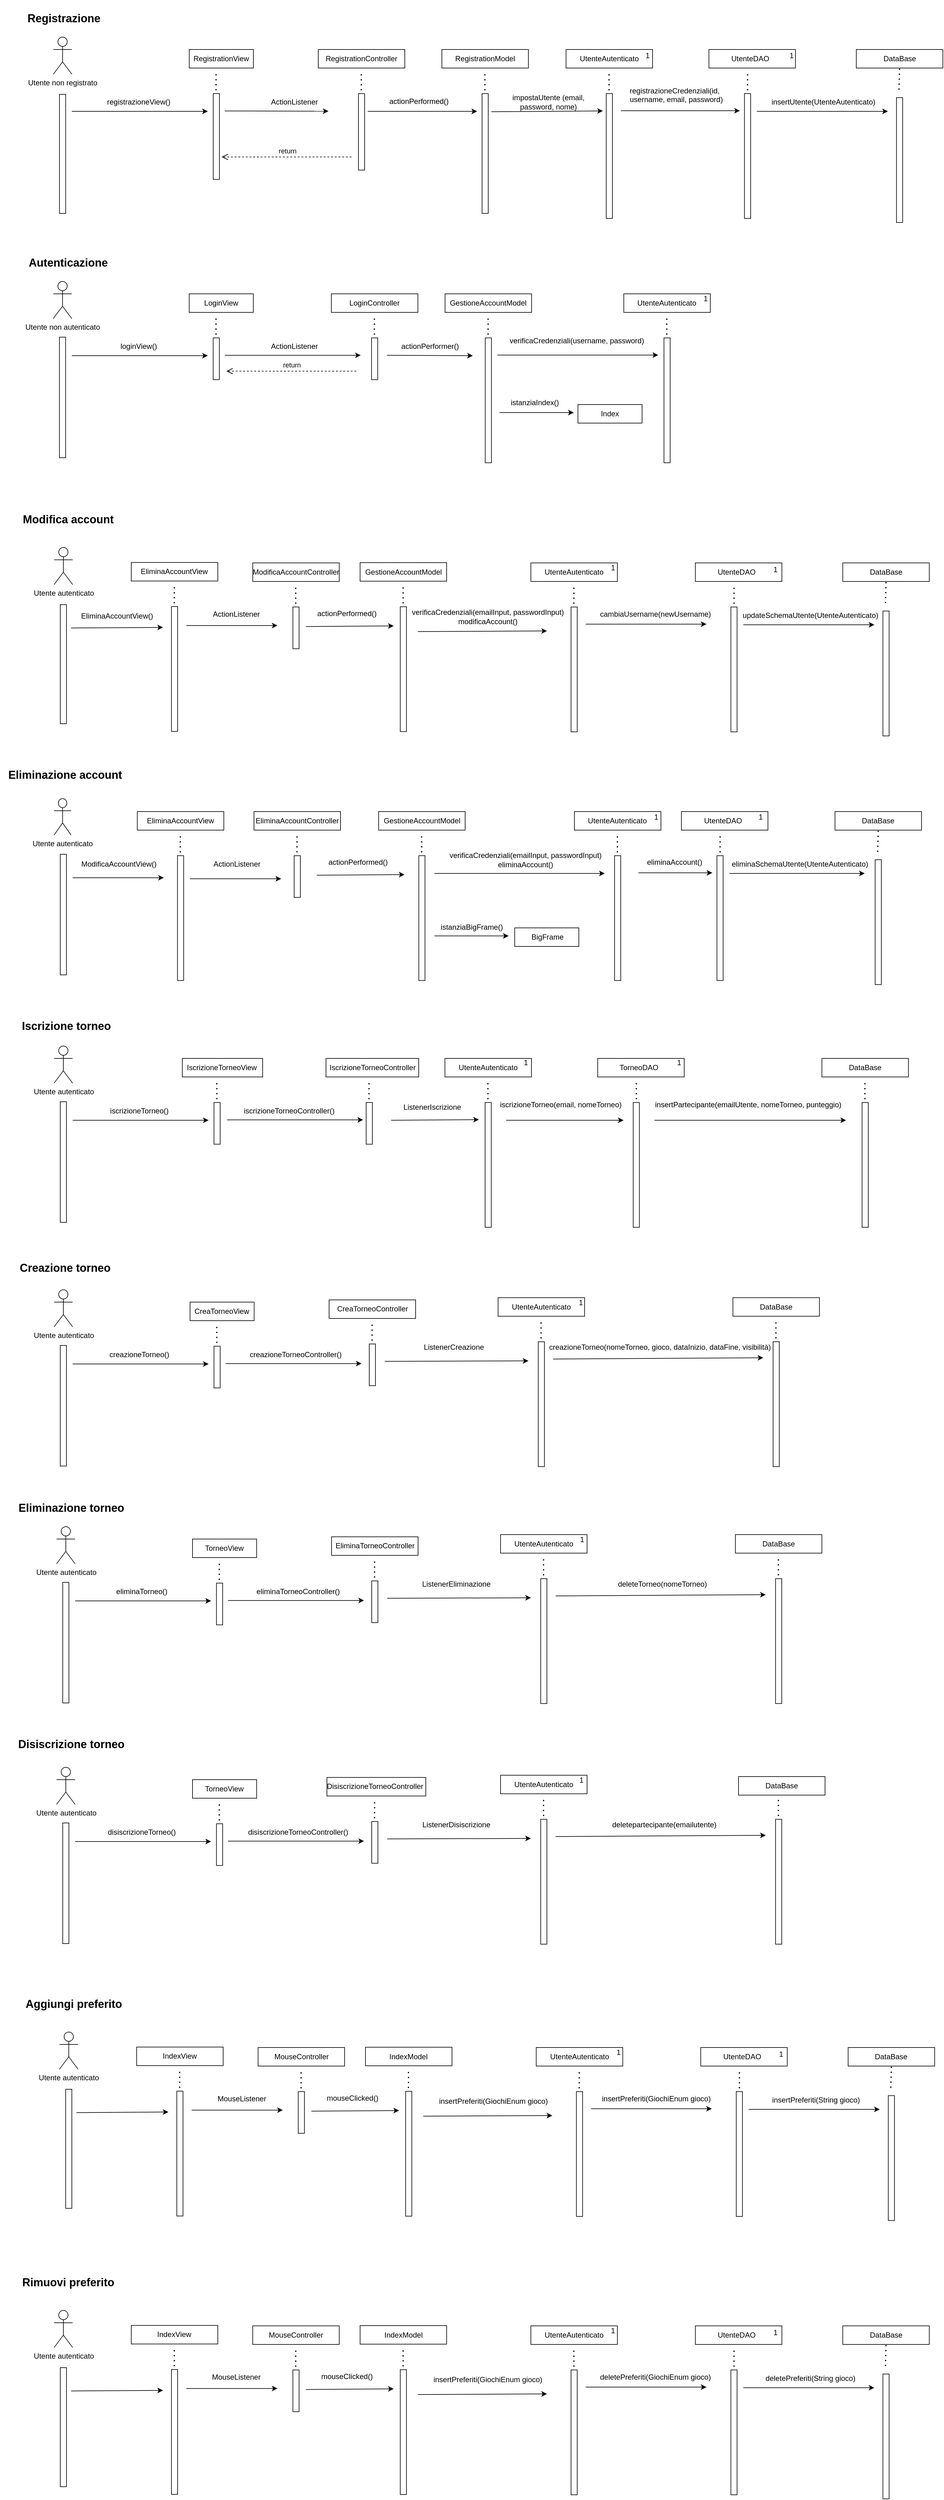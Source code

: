 <mxfile version="23.1.5" type="device">
  <diagram name="Pagina-1" id="2PzucVVuemy0MzqI2Rzy">
    <mxGraphModel dx="1500" dy="887" grid="1" gridSize="10" guides="1" tooltips="1" connect="1" arrows="1" fold="1" page="1" pageScale="1" pageWidth="827" pageHeight="1169" math="0" shadow="0">
      <root>
        <mxCell id="0" />
        <mxCell id="1" parent="0" />
        <mxCell id="PmFzKxTWgb2I8v0q9J5C-1" value="Utente non autenticato" style="shape=umlActor;verticalLabelPosition=bottom;verticalAlign=top;html=1;outlineConnect=0;" parent="1" vertex="1">
          <mxGeometry x="141.18" y="565" width="30" height="60" as="geometry" />
        </mxCell>
        <mxCell id="PmFzKxTWgb2I8v0q9J5C-4" value="" style="rounded=0;whiteSpace=wrap;html=1;rotation=90;" parent="1" vertex="1">
          <mxGeometry x="58.68" y="747.5" width="195" height="10" as="geometry" />
        </mxCell>
        <mxCell id="PmFzKxTWgb2I8v0q9J5C-5" value="" style="rounded=0;whiteSpace=wrap;html=1;rotation=90;" parent="1" vertex="1">
          <mxGeometry x="371.18" y="685" width="67.5" height="10" as="geometry" />
        </mxCell>
        <mxCell id="PmFzKxTWgb2I8v0q9J5C-6" value="" style="endArrow=classic;html=1;rounded=0;" parent="1" edge="1">
          <mxGeometry width="50" height="50" relative="1" as="geometry">
            <mxPoint x="171.18" y="685" as="sourcePoint" />
            <mxPoint x="391.18" y="685" as="targetPoint" />
          </mxGeometry>
        </mxCell>
        <mxCell id="PmFzKxTWgb2I8v0q9J5C-8" value="loginView()" style="text;html=1;align=center;verticalAlign=middle;resizable=0;points=[];autosize=1;strokeColor=none;fillColor=none;" parent="1" vertex="1">
          <mxGeometry x="238.68" y="655" width="80" height="30" as="geometry" />
        </mxCell>
        <mxCell id="PmFzKxTWgb2I8v0q9J5C-9" value="" style="html=1;verticalAlign=bottom;endArrow=open;dashed=1;endSize=8;curved=0;rounded=0;" parent="1" edge="1">
          <mxGeometry relative="1" as="geometry">
            <mxPoint x="631.5" y="710" as="sourcePoint" />
            <mxPoint x="421.5" y="710" as="targetPoint" />
          </mxGeometry>
        </mxCell>
        <mxCell id="PmFzKxTWgb2I8v0q9J5C-10" value="return" style="edgeLabel;html=1;align=center;verticalAlign=middle;resizable=0;points=[];" parent="PmFzKxTWgb2I8v0q9J5C-9" vertex="1" connectable="0">
          <mxGeometry x="-0.032" y="-2" relative="1" as="geometry">
            <mxPoint x="-3" y="-8" as="offset" />
          </mxGeometry>
        </mxCell>
        <mxCell id="PmFzKxTWgb2I8v0q9J5C-11" value="" style="endArrow=none;dashed=1;html=1;dashPattern=1 3;strokeWidth=2;rounded=0;" parent="1" edge="1">
          <mxGeometry width="50" height="50" relative="1" as="geometry">
            <mxPoint x="404.53" y="625" as="sourcePoint" />
            <mxPoint x="404.53" y="655" as="targetPoint" />
          </mxGeometry>
        </mxCell>
        <mxCell id="PmFzKxTWgb2I8v0q9J5C-12" value="" style="rounded=0;whiteSpace=wrap;html=1;rotation=90;" parent="1" vertex="1">
          <mxGeometry x="627.43" y="685" width="67.5" height="10" as="geometry" />
        </mxCell>
        <mxCell id="PmFzKxTWgb2I8v0q9J5C-13" value="" style="endArrow=none;dashed=1;html=1;dashPattern=1 3;strokeWidth=2;rounded=0;" parent="1" edge="1">
          <mxGeometry width="50" height="50" relative="1" as="geometry">
            <mxPoint x="660.78" y="625" as="sourcePoint" />
            <mxPoint x="660.78" y="655" as="targetPoint" />
          </mxGeometry>
        </mxCell>
        <mxCell id="PmFzKxTWgb2I8v0q9J5C-14" value="" style="rounded=0;whiteSpace=wrap;html=1;" parent="1" vertex="1">
          <mxGeometry x="361.18" y="585" width="103.75" height="30" as="geometry" />
        </mxCell>
        <mxCell id="PmFzKxTWgb2I8v0q9J5C-15" value="LoginView" style="text;html=1;strokeColor=none;fillColor=none;align=center;verticalAlign=middle;whiteSpace=wrap;rounded=0;" parent="1" vertex="1">
          <mxGeometry x="383.06" y="585" width="60" height="30" as="geometry" />
        </mxCell>
        <mxCell id="PmFzKxTWgb2I8v0q9J5C-17" value="" style="rounded=0;whiteSpace=wrap;html=1;" parent="1" vertex="1">
          <mxGeometry x="591.18" y="585" width="140" height="30" as="geometry" />
        </mxCell>
        <mxCell id="PmFzKxTWgb2I8v0q9J5C-18" value="LoginController" style="text;html=1;strokeColor=none;fillColor=none;align=center;verticalAlign=middle;whiteSpace=wrap;rounded=0;" parent="1" vertex="1">
          <mxGeometry x="631.18" y="585" width="60" height="30" as="geometry" />
        </mxCell>
        <mxCell id="PmFzKxTWgb2I8v0q9J5C-20" value="" style="endArrow=classic;html=1;rounded=0;" parent="1" edge="1">
          <mxGeometry width="50" height="50" relative="1" as="geometry">
            <mxPoint x="418.68" y="684.33" as="sourcePoint" />
            <mxPoint x="638.68" y="684.33" as="targetPoint" />
          </mxGeometry>
        </mxCell>
        <mxCell id="PmFzKxTWgb2I8v0q9J5C-21" value="ActionListener" style="text;html=1;align=center;verticalAlign=middle;resizable=0;points=[];autosize=1;strokeColor=none;fillColor=none;" parent="1" vertex="1">
          <mxGeometry x="481.18" y="655" width="100" height="30" as="geometry" />
        </mxCell>
        <mxCell id="PmFzKxTWgb2I8v0q9J5C-22" value="" style="rounded=0;whiteSpace=wrap;html=1;rotation=90;" parent="1" vertex="1">
          <mxGeometry x="744.25" y="752.19" width="201.87" height="10" as="geometry" />
        </mxCell>
        <mxCell id="PmFzKxTWgb2I8v0q9J5C-23" value="" style="endArrow=none;dashed=1;html=1;dashPattern=1 3;strokeWidth=2;rounded=0;" parent="1" edge="1">
          <mxGeometry width="50" height="50" relative="1" as="geometry">
            <mxPoint x="844.78" y="625" as="sourcePoint" />
            <mxPoint x="844.78" y="655" as="targetPoint" />
          </mxGeometry>
        </mxCell>
        <mxCell id="PmFzKxTWgb2I8v0q9J5C-24" value="" style="rounded=0;whiteSpace=wrap;html=1;" parent="1" vertex="1">
          <mxGeometry x="775.18" y="585" width="140" height="30" as="geometry" />
        </mxCell>
        <mxCell id="PmFzKxTWgb2I8v0q9J5C-25" value="GestioneAccountModel" style="text;html=1;strokeColor=none;fillColor=none;align=center;verticalAlign=middle;whiteSpace=wrap;rounded=0;" parent="1" vertex="1">
          <mxGeometry x="815.18" y="585" width="60" height="30" as="geometry" />
        </mxCell>
        <mxCell id="PmFzKxTWgb2I8v0q9J5C-28" value="" style="endArrow=classic;html=1;rounded=0;entryX=1;entryY=1;entryDx=0;entryDy=0;" parent="1" target="PmFzKxTWgb2I8v0q9J5C-30" edge="1">
          <mxGeometry width="50" height="50" relative="1" as="geometry">
            <mxPoint x="681.18" y="684.35" as="sourcePoint" />
            <mxPoint x="901.18" y="684.35" as="targetPoint" />
          </mxGeometry>
        </mxCell>
        <mxCell id="PmFzKxTWgb2I8v0q9J5C-30" value="actionPerformer()" style="text;html=1;strokeColor=none;fillColor=none;align=center;verticalAlign=middle;whiteSpace=wrap;rounded=0;" parent="1" vertex="1">
          <mxGeometry x="681.81" y="655" width="138.19" height="30" as="geometry" />
        </mxCell>
        <mxCell id="PmFzKxTWgb2I8v0q9J5C-34" value="Utente non registrato" style="shape=umlActor;verticalLabelPosition=bottom;verticalAlign=top;html=1;outlineConnect=0;" parent="1" vertex="1">
          <mxGeometry x="141.25" y="170" width="30" height="60" as="geometry" />
        </mxCell>
        <mxCell id="PmFzKxTWgb2I8v0q9J5C-35" value="" style="rounded=0;whiteSpace=wrap;html=1;rotation=90;" parent="1" vertex="1">
          <mxGeometry x="60" y="353.75" width="192.5" height="10" as="geometry" />
        </mxCell>
        <mxCell id="PmFzKxTWgb2I8v0q9J5C-36" value="" style="rounded=0;whiteSpace=wrap;html=1;rotation=90;" parent="1" vertex="1">
          <mxGeometry x="335.63" y="325.63" width="138.75" height="10" as="geometry" />
        </mxCell>
        <mxCell id="PmFzKxTWgb2I8v0q9J5C-37" value="" style="endArrow=classic;html=1;rounded=0;" parent="1" edge="1">
          <mxGeometry width="50" height="50" relative="1" as="geometry">
            <mxPoint x="171.25" y="290" as="sourcePoint" />
            <mxPoint x="391.25" y="290" as="targetPoint" />
          </mxGeometry>
        </mxCell>
        <mxCell id="PmFzKxTWgb2I8v0q9J5C-38" value="registrazioneView()" style="text;html=1;align=center;verticalAlign=middle;resizable=0;points=[];autosize=1;strokeColor=none;fillColor=none;" parent="1" vertex="1">
          <mxGeometry x="213.75" y="260" width="130" height="30" as="geometry" />
        </mxCell>
        <mxCell id="PmFzKxTWgb2I8v0q9J5C-39" value="" style="html=1;verticalAlign=bottom;endArrow=open;dashed=1;endSize=8;curved=0;rounded=0;" parent="1" edge="1">
          <mxGeometry relative="1" as="geometry">
            <mxPoint x="623.75" y="363.75" as="sourcePoint" />
            <mxPoint x="413.75" y="363.75" as="targetPoint" />
          </mxGeometry>
        </mxCell>
        <mxCell id="PmFzKxTWgb2I8v0q9J5C-40" value="return" style="edgeLabel;html=1;align=center;verticalAlign=middle;resizable=0;points=[];" parent="PmFzKxTWgb2I8v0q9J5C-39" vertex="1" connectable="0">
          <mxGeometry x="-0.032" y="-2" relative="1" as="geometry">
            <mxPoint x="-3" y="-8" as="offset" />
          </mxGeometry>
        </mxCell>
        <mxCell id="PmFzKxTWgb2I8v0q9J5C-41" value="" style="endArrow=none;dashed=1;html=1;dashPattern=1 3;strokeWidth=2;rounded=0;" parent="1" edge="1">
          <mxGeometry width="50" height="50" relative="1" as="geometry">
            <mxPoint x="404.6" y="230" as="sourcePoint" />
            <mxPoint x="404.6" y="260" as="targetPoint" />
          </mxGeometry>
        </mxCell>
        <mxCell id="PmFzKxTWgb2I8v0q9J5C-42" value="" style="rounded=0;whiteSpace=wrap;html=1;rotation=90;" parent="1" vertex="1">
          <mxGeometry x="578.13" y="318.13" width="123.75" height="10" as="geometry" />
        </mxCell>
        <mxCell id="PmFzKxTWgb2I8v0q9J5C-43" value="" style="endArrow=none;dashed=1;html=1;dashPattern=1 3;strokeWidth=2;rounded=0;" parent="1" edge="1">
          <mxGeometry width="50" height="50" relative="1" as="geometry">
            <mxPoint x="639.6" y="230" as="sourcePoint" />
            <mxPoint x="639.6" y="260" as="targetPoint" />
          </mxGeometry>
        </mxCell>
        <mxCell id="PmFzKxTWgb2I8v0q9J5C-44" value="" style="rounded=0;whiteSpace=wrap;html=1;" parent="1" vertex="1">
          <mxGeometry x="361.25" y="190" width="103.75" height="30" as="geometry" />
        </mxCell>
        <mxCell id="PmFzKxTWgb2I8v0q9J5C-45" value="RegistrationView" style="text;html=1;strokeColor=none;fillColor=none;align=center;verticalAlign=middle;whiteSpace=wrap;rounded=0;" parent="1" vertex="1">
          <mxGeometry x="383.13" y="190" width="60" height="30" as="geometry" />
        </mxCell>
        <mxCell id="PmFzKxTWgb2I8v0q9J5C-46" value="" style="rounded=0;whiteSpace=wrap;html=1;" parent="1" vertex="1">
          <mxGeometry x="570" y="190" width="140" height="30" as="geometry" />
        </mxCell>
        <mxCell id="PmFzKxTWgb2I8v0q9J5C-47" value="RegistrationController" style="text;html=1;strokeColor=none;fillColor=none;align=center;verticalAlign=middle;whiteSpace=wrap;rounded=0;" parent="1" vertex="1">
          <mxGeometry x="610" y="190" width="60" height="30" as="geometry" />
        </mxCell>
        <mxCell id="PmFzKxTWgb2I8v0q9J5C-48" value="" style="endArrow=classic;html=1;rounded=0;entryX=1.052;entryY=0.993;entryDx=0;entryDy=0;entryPerimeter=0;" parent="1" target="PmFzKxTWgb2I8v0q9J5C-49" edge="1">
          <mxGeometry width="50" height="50" relative="1" as="geometry">
            <mxPoint x="418.75" y="289.33" as="sourcePoint" />
            <mxPoint x="638.75" y="289.33" as="targetPoint" />
          </mxGeometry>
        </mxCell>
        <mxCell id="PmFzKxTWgb2I8v0q9J5C-49" value="ActionListener" style="text;html=1;align=center;verticalAlign=middle;resizable=0;points=[];autosize=1;strokeColor=none;fillColor=none;" parent="1" vertex="1">
          <mxGeometry x="481.25" y="260" width="100" height="30" as="geometry" />
        </mxCell>
        <mxCell id="PmFzKxTWgb2I8v0q9J5C-50" value="" style="rounded=0;whiteSpace=wrap;html=1;rotation=90;" parent="1" vertex="1">
          <mxGeometry x="940.0" y="357.19" width="201.87" height="10" as="geometry" />
        </mxCell>
        <mxCell id="PmFzKxTWgb2I8v0q9J5C-51" value="" style="endArrow=none;dashed=1;html=1;dashPattern=1 3;strokeWidth=2;rounded=0;" parent="1" edge="1">
          <mxGeometry width="50" height="50" relative="1" as="geometry">
            <mxPoint x="1040.53" y="230" as="sourcePoint" />
            <mxPoint x="1040.53" y="260" as="targetPoint" />
          </mxGeometry>
        </mxCell>
        <mxCell id="PmFzKxTWgb2I8v0q9J5C-52" value="" style="rounded=0;whiteSpace=wrap;html=1;" parent="1" vertex="1">
          <mxGeometry x="970.93" y="190" width="140" height="30" as="geometry" />
        </mxCell>
        <mxCell id="PmFzKxTWgb2I8v0q9J5C-53" value="UtenteAutenticato" style="text;html=1;strokeColor=none;fillColor=none;align=center;verticalAlign=middle;whiteSpace=wrap;rounded=0;" parent="1" vertex="1">
          <mxGeometry x="1010.93" y="190" width="60" height="30" as="geometry" />
        </mxCell>
        <mxCell id="PmFzKxTWgb2I8v0q9J5C-54" value="" style="endArrow=classic;html=1;rounded=0;exitX=-0.06;exitY=1.02;exitDx=0;exitDy=0;exitPerimeter=0;" parent="1" source="PmFzKxTWgb2I8v0q9J5C-55" edge="1">
          <mxGeometry width="50" height="50" relative="1" as="geometry">
            <mxPoint x="810.47" y="289.35" as="sourcePoint" />
            <mxPoint x="1030.47" y="289.35" as="targetPoint" />
          </mxGeometry>
        </mxCell>
        <mxCell id="PmFzKxTWgb2I8v0q9J5C-55" value="impostaUtente (email, password, nome)" style="text;html=1;strokeColor=none;fillColor=none;align=center;verticalAlign=middle;whiteSpace=wrap;rounded=0;" parent="1" vertex="1">
          <mxGeometry x="860" y="260" width="165.47" height="30" as="geometry" />
        </mxCell>
        <mxCell id="PmFzKxTWgb2I8v0q9J5C-59" value="Utente autenticato" style="shape=umlActor;verticalLabelPosition=bottom;verticalAlign=top;html=1;outlineConnect=0;" parent="1" vertex="1">
          <mxGeometry x="142.5" y="1801" width="30" height="60" as="geometry" />
        </mxCell>
        <mxCell id="PmFzKxTWgb2I8v0q9J5C-60" value="" style="rounded=0;whiteSpace=wrap;html=1;rotation=90;" parent="1" vertex="1">
          <mxGeometry x="60" y="1983.5" width="195" height="10" as="geometry" />
        </mxCell>
        <mxCell id="PmFzKxTWgb2I8v0q9J5C-61" value="" style="rounded=0;whiteSpace=wrap;html=1;rotation=90;" parent="1" vertex="1">
          <mxGeometry x="372.5" y="1921" width="67.5" height="10" as="geometry" />
        </mxCell>
        <mxCell id="PmFzKxTWgb2I8v0q9J5C-62" value="" style="endArrow=classic;html=1;rounded=0;" parent="1" edge="1">
          <mxGeometry width="50" height="50" relative="1" as="geometry">
            <mxPoint x="172.5" y="1921" as="sourcePoint" />
            <mxPoint x="392.5" y="1921" as="targetPoint" />
          </mxGeometry>
        </mxCell>
        <mxCell id="PmFzKxTWgb2I8v0q9J5C-63" value="iscrizioneTorneo()" style="text;html=1;align=center;verticalAlign=middle;resizable=0;points=[];autosize=1;strokeColor=none;fillColor=none;" parent="1" vertex="1">
          <mxGeometry x="220" y="1891" width="120" height="30" as="geometry" />
        </mxCell>
        <mxCell id="PmFzKxTWgb2I8v0q9J5C-66" value="" style="endArrow=none;dashed=1;html=1;dashPattern=1 3;strokeWidth=2;rounded=0;" parent="1" edge="1">
          <mxGeometry width="50" height="50" relative="1" as="geometry">
            <mxPoint x="405.85" y="1861" as="sourcePoint" />
            <mxPoint x="405.85" y="1891" as="targetPoint" />
          </mxGeometry>
        </mxCell>
        <mxCell id="PmFzKxTWgb2I8v0q9J5C-67" value="" style="rounded=0;whiteSpace=wrap;html=1;rotation=90;" parent="1" vertex="1">
          <mxGeometry x="618.75" y="1921" width="67.5" height="10" as="geometry" />
        </mxCell>
        <mxCell id="PmFzKxTWgb2I8v0q9J5C-68" value="" style="endArrow=none;dashed=1;html=1;dashPattern=1 3;strokeWidth=2;rounded=0;" parent="1" edge="1">
          <mxGeometry width="50" height="50" relative="1" as="geometry">
            <mxPoint x="652.1" y="1861" as="sourcePoint" />
            <mxPoint x="652.1" y="1891" as="targetPoint" />
          </mxGeometry>
        </mxCell>
        <mxCell id="PmFzKxTWgb2I8v0q9J5C-69" value="" style="rounded=0;whiteSpace=wrap;html=1;" parent="1" vertex="1">
          <mxGeometry x="350" y="1821" width="130" height="30" as="geometry" />
        </mxCell>
        <mxCell id="PmFzKxTWgb2I8v0q9J5C-70" value="IscrizioneTorneoView" style="text;html=1;strokeColor=none;fillColor=none;align=center;verticalAlign=middle;whiteSpace=wrap;rounded=0;" parent="1" vertex="1">
          <mxGeometry x="384.38" y="1821" width="60" height="30" as="geometry" />
        </mxCell>
        <mxCell id="PmFzKxTWgb2I8v0q9J5C-71" value="" style="rounded=0;whiteSpace=wrap;html=1;" parent="1" vertex="1">
          <mxGeometry x="582.5" y="1821" width="150" height="30" as="geometry" />
        </mxCell>
        <mxCell id="PmFzKxTWgb2I8v0q9J5C-72" value="IscrizioneTorneoController" style="text;html=1;strokeColor=none;fillColor=none;align=center;verticalAlign=middle;whiteSpace=wrap;rounded=0;" parent="1" vertex="1">
          <mxGeometry x="627.5" y="1821" width="60" height="30" as="geometry" />
        </mxCell>
        <mxCell id="PmFzKxTWgb2I8v0q9J5C-87" value="" style="endArrow=classic;html=1;rounded=0;" parent="1" edge="1">
          <mxGeometry width="50" height="50" relative="1" as="geometry">
            <mxPoint x="422.5" y="1920.33" as="sourcePoint" />
            <mxPoint x="642.5" y="1920.33" as="targetPoint" />
          </mxGeometry>
        </mxCell>
        <mxCell id="PmFzKxTWgb2I8v0q9J5C-91" value="iscrizioneTorneoController()" style="text;html=1;strokeColor=none;fillColor=none;align=center;verticalAlign=middle;whiteSpace=wrap;rounded=0;" parent="1" vertex="1">
          <mxGeometry x="492.97" y="1891" width="60" height="30" as="geometry" />
        </mxCell>
        <mxCell id="PmFzKxTWgb2I8v0q9J5C-124" value="" style="rounded=0;whiteSpace=wrap;html=1;rotation=90;" parent="1" vertex="1">
          <mxGeometry x="1354.0" y="1988.19" width="201.87" height="10" as="geometry" />
        </mxCell>
        <mxCell id="PmFzKxTWgb2I8v0q9J5C-125" value="" style="endArrow=none;dashed=1;html=1;dashPattern=1 3;strokeWidth=2;rounded=0;" parent="1" edge="1">
          <mxGeometry width="50" height="50" relative="1" as="geometry">
            <mxPoint x="1454.53" y="1861" as="sourcePoint" />
            <mxPoint x="1454.53" y="1891" as="targetPoint" />
          </mxGeometry>
        </mxCell>
        <mxCell id="PmFzKxTWgb2I8v0q9J5C-126" value="" style="rounded=0;whiteSpace=wrap;html=1;" parent="1" vertex="1">
          <mxGeometry x="1384.93" y="1821" width="140" height="30" as="geometry" />
        </mxCell>
        <mxCell id="PmFzKxTWgb2I8v0q9J5C-127" value="DataBase" style="text;html=1;strokeColor=none;fillColor=none;align=center;verticalAlign=middle;whiteSpace=wrap;rounded=0;" parent="1" vertex="1">
          <mxGeometry x="1424.93" y="1821" width="60" height="30" as="geometry" />
        </mxCell>
        <mxCell id="PmFzKxTWgb2I8v0q9J5C-169" value="Utente autenticato" style="shape=umlActor;verticalLabelPosition=bottom;verticalAlign=top;html=1;outlineConnect=0;" parent="1" vertex="1">
          <mxGeometry x="142.5" y="2195" width="30" height="60" as="geometry" />
        </mxCell>
        <mxCell id="PmFzKxTWgb2I8v0q9J5C-170" value="" style="rounded=0;whiteSpace=wrap;html=1;rotation=90;" parent="1" vertex="1">
          <mxGeometry x="60" y="2377.5" width="195" height="10" as="geometry" />
        </mxCell>
        <mxCell id="PmFzKxTWgb2I8v0q9J5C-171" value="" style="rounded=0;whiteSpace=wrap;html=1;rotation=90;" parent="1" vertex="1">
          <mxGeometry x="372.5" y="2315" width="67.5" height="10" as="geometry" />
        </mxCell>
        <mxCell id="PmFzKxTWgb2I8v0q9J5C-172" value="" style="endArrow=classic;html=1;rounded=0;" parent="1" edge="1">
          <mxGeometry width="50" height="50" relative="1" as="geometry">
            <mxPoint x="172.5" y="2315" as="sourcePoint" />
            <mxPoint x="392.5" y="2315" as="targetPoint" />
          </mxGeometry>
        </mxCell>
        <mxCell id="PmFzKxTWgb2I8v0q9J5C-173" value="creazioneTorneo()" style="text;html=1;align=center;verticalAlign=middle;resizable=0;points=[];autosize=1;strokeColor=none;fillColor=none;" parent="1" vertex="1">
          <mxGeometry x="220" y="2285" width="120" height="30" as="geometry" />
        </mxCell>
        <mxCell id="PmFzKxTWgb2I8v0q9J5C-176" value="" style="endArrow=none;dashed=1;html=1;dashPattern=1 3;strokeWidth=2;rounded=0;" parent="1" edge="1">
          <mxGeometry width="50" height="50" relative="1" as="geometry">
            <mxPoint x="405.85" y="2255" as="sourcePoint" />
            <mxPoint x="405.85" y="2285" as="targetPoint" />
          </mxGeometry>
        </mxCell>
        <mxCell id="PmFzKxTWgb2I8v0q9J5C-177" value="" style="rounded=0;whiteSpace=wrap;html=1;rotation=90;" parent="1" vertex="1">
          <mxGeometry x="623.75" y="2311.4" width="67.5" height="10" as="geometry" />
        </mxCell>
        <mxCell id="PmFzKxTWgb2I8v0q9J5C-178" value="" style="endArrow=none;dashed=1;html=1;dashPattern=1 3;strokeWidth=2;rounded=0;" parent="1" edge="1">
          <mxGeometry width="50" height="50" relative="1" as="geometry">
            <mxPoint x="657.1" y="2251.4" as="sourcePoint" />
            <mxPoint x="657.1" y="2281.4" as="targetPoint" />
          </mxGeometry>
        </mxCell>
        <mxCell id="PmFzKxTWgb2I8v0q9J5C-179" value="" style="rounded=0;whiteSpace=wrap;html=1;" parent="1" vertex="1">
          <mxGeometry x="362.5" y="2215" width="103.75" height="30" as="geometry" />
        </mxCell>
        <mxCell id="PmFzKxTWgb2I8v0q9J5C-180" value="CreaTorneoView" style="text;html=1;strokeColor=none;fillColor=none;align=center;verticalAlign=middle;whiteSpace=wrap;rounded=0;" parent="1" vertex="1">
          <mxGeometry x="384.38" y="2215" width="60" height="30" as="geometry" />
        </mxCell>
        <mxCell id="PmFzKxTWgb2I8v0q9J5C-181" value="" style="rounded=0;whiteSpace=wrap;html=1;" parent="1" vertex="1">
          <mxGeometry x="587.5" y="2211.4" width="140" height="30" as="geometry" />
        </mxCell>
        <mxCell id="PmFzKxTWgb2I8v0q9J5C-182" value="CreaTorneoController" style="text;html=1;strokeColor=none;fillColor=none;align=center;verticalAlign=middle;whiteSpace=wrap;rounded=0;" parent="1" vertex="1">
          <mxGeometry x="627.5" y="2211.4" width="60" height="30" as="geometry" />
        </mxCell>
        <mxCell id="PmFzKxTWgb2I8v0q9J5C-183" value="" style="endArrow=classic;html=1;rounded=0;" parent="1" edge="1">
          <mxGeometry width="50" height="50" relative="1" as="geometry">
            <mxPoint x="420" y="2314.33" as="sourcePoint" />
            <mxPoint x="640" y="2314.33" as="targetPoint" />
          </mxGeometry>
        </mxCell>
        <mxCell id="PmFzKxTWgb2I8v0q9J5C-184" value="creazioneTorneoController()" style="text;html=1;align=center;verticalAlign=middle;resizable=0;points=[];autosize=1;strokeColor=none;fillColor=none;" parent="1" vertex="1">
          <mxGeometry x="447.5" y="2285" width="170" height="30" as="geometry" />
        </mxCell>
        <mxCell id="PmFzKxTWgb2I8v0q9J5C-185" value="" style="rounded=0;whiteSpace=wrap;html=1;rotation=90;" parent="1" vertex="1">
          <mxGeometry x="830.0" y="2375" width="201.87" height="10" as="geometry" />
        </mxCell>
        <mxCell id="PmFzKxTWgb2I8v0q9J5C-186" value="" style="endArrow=none;dashed=1;html=1;dashPattern=1 3;strokeWidth=2;rounded=0;" parent="1" edge="1">
          <mxGeometry width="50" height="50" relative="1" as="geometry">
            <mxPoint x="930.53" y="2247.81" as="sourcePoint" />
            <mxPoint x="930.53" y="2277.81" as="targetPoint" />
          </mxGeometry>
        </mxCell>
        <mxCell id="PmFzKxTWgb2I8v0q9J5C-187" value="" style="rounded=0;whiteSpace=wrap;html=1;" parent="1" vertex="1">
          <mxGeometry x="860.93" y="2207.81" width="140" height="30" as="geometry" />
        </mxCell>
        <mxCell id="PmFzKxTWgb2I8v0q9J5C-188" value="UtenteAutenticato" style="text;html=1;strokeColor=none;fillColor=none;align=center;verticalAlign=middle;whiteSpace=wrap;rounded=0;" parent="1" vertex="1">
          <mxGeometry x="900.93" y="2207.81" width="60" height="30" as="geometry" />
        </mxCell>
        <mxCell id="PmFzKxTWgb2I8v0q9J5C-189" value="" style="endArrow=classic;html=1;rounded=0;" parent="1" edge="1">
          <mxGeometry width="50" height="50" relative="1" as="geometry">
            <mxPoint x="677.5" y="2310.75" as="sourcePoint" />
            <mxPoint x="910" y="2310" as="targetPoint" />
          </mxGeometry>
        </mxCell>
        <mxCell id="PmFzKxTWgb2I8v0q9J5C-201" value="" style="rounded=0;whiteSpace=wrap;html=1;rotation=90;" parent="1" vertex="1">
          <mxGeometry x="1210.0" y="2375" width="201.87" height="10" as="geometry" />
        </mxCell>
        <mxCell id="PmFzKxTWgb2I8v0q9J5C-202" value="" style="endArrow=none;dashed=1;html=1;dashPattern=1 3;strokeWidth=2;rounded=0;" parent="1" edge="1">
          <mxGeometry width="50" height="50" relative="1" as="geometry">
            <mxPoint x="1310.53" y="2247.81" as="sourcePoint" />
            <mxPoint x="1310.53" y="2277.81" as="targetPoint" />
          </mxGeometry>
        </mxCell>
        <mxCell id="PmFzKxTWgb2I8v0q9J5C-203" value="" style="rounded=0;whiteSpace=wrap;html=1;" parent="1" vertex="1">
          <mxGeometry x="1240.93" y="2207.81" width="140" height="30" as="geometry" />
        </mxCell>
        <mxCell id="PmFzKxTWgb2I8v0q9J5C-204" value="DataBase" style="text;html=1;strokeColor=none;fillColor=none;align=center;verticalAlign=middle;whiteSpace=wrap;rounded=0;" parent="1" vertex="1">
          <mxGeometry x="1280.93" y="2207.81" width="60" height="30" as="geometry" />
        </mxCell>
        <mxCell id="PmFzKxTWgb2I8v0q9J5C-205" value="" style="endArrow=classic;html=1;rounded=0;" parent="1" edge="1">
          <mxGeometry width="50" height="50" relative="1" as="geometry">
            <mxPoint x="950" y="2306.98" as="sourcePoint" />
            <mxPoint x="1290" y="2305" as="targetPoint" />
          </mxGeometry>
        </mxCell>
        <mxCell id="PmFzKxTWgb2I8v0q9J5C-206" value="creazioneTorneo(nomeTorneo, gioco, dataInizio, dataFine, visibilità)" style="text;html=1;strokeColor=none;fillColor=none;align=center;verticalAlign=middle;whiteSpace=wrap;rounded=0;" parent="1" vertex="1">
          <mxGeometry x="938" y="2273" width="370" height="30" as="geometry" />
        </mxCell>
        <mxCell id="dA8aLjZPVSyw3G796LqZ-2" value="" style="rounded=0;whiteSpace=wrap;html=1;rotation=90;" parent="1" vertex="1">
          <mxGeometry x="1163.68" y="357.19" width="201.87" height="10" as="geometry" />
        </mxCell>
        <mxCell id="dA8aLjZPVSyw3G796LqZ-4" value="" style="rounded=0;whiteSpace=wrap;html=1;" parent="1" vertex="1">
          <mxGeometry x="1202.12" y="190" width="140" height="30" as="geometry" />
        </mxCell>
        <mxCell id="dA8aLjZPVSyw3G796LqZ-5" value="UtenteDAO" style="text;html=1;strokeColor=none;fillColor=none;align=center;verticalAlign=middle;whiteSpace=wrap;rounded=0;" parent="1" vertex="1">
          <mxGeometry x="1239.12" y="190" width="60" height="30" as="geometry" />
        </mxCell>
        <mxCell id="dA8aLjZPVSyw3G796LqZ-6" value="" style="endArrow=none;dashed=1;html=1;dashPattern=1 3;strokeWidth=2;rounded=0;" parent="1" edge="1">
          <mxGeometry width="50" height="50" relative="1" as="geometry">
            <mxPoint x="1264.68" y="256" as="sourcePoint" />
            <mxPoint x="1264.68" y="226" as="targetPoint" />
          </mxGeometry>
        </mxCell>
        <mxCell id="dA8aLjZPVSyw3G796LqZ-7" value="insertUtente(UtenteAutenticato)" style="text;html=1;strokeColor=none;fillColor=none;align=center;verticalAlign=middle;whiteSpace=wrap;rounded=0;" parent="1" vertex="1">
          <mxGeometry x="1282.93" y="260" width="208.75" height="30" as="geometry" />
        </mxCell>
        <mxCell id="dA8aLjZPVSyw3G796LqZ-8" value="" style="endArrow=classic;html=1;rounded=0;entryX=1;entryY=1;entryDx=0;entryDy=0;" parent="1" target="dA8aLjZPVSyw3G796LqZ-7" edge="1">
          <mxGeometry width="50" height="50" relative="1" as="geometry">
            <mxPoint x="1279.68" y="290" as="sourcePoint" />
            <mxPoint x="1189.68" y="290" as="targetPoint" />
          </mxGeometry>
        </mxCell>
        <mxCell id="dA8aLjZPVSyw3G796LqZ-9" value="" style="rounded=0;whiteSpace=wrap;html=1;" parent="1" vertex="1">
          <mxGeometry x="1440.62" y="190" width="140" height="30" as="geometry" />
        </mxCell>
        <mxCell id="dA8aLjZPVSyw3G796LqZ-10" value="DataBase" style="text;html=1;strokeColor=none;fillColor=none;align=center;verticalAlign=middle;whiteSpace=wrap;rounded=0;" parent="1" vertex="1">
          <mxGeometry x="1480.62" y="190" width="60" height="30" as="geometry" />
        </mxCell>
        <mxCell id="dA8aLjZPVSyw3G796LqZ-11" value="" style="rounded=0;whiteSpace=wrap;html=1;rotation=90;" parent="1" vertex="1">
          <mxGeometry x="1409.68" y="363.75" width="201.87" height="10" as="geometry" />
        </mxCell>
        <mxCell id="dA8aLjZPVSyw3G796LqZ-14" value="" style="endArrow=none;dashed=1;html=1;dashPattern=1 3;strokeWidth=2;rounded=0;entryX=0.5;entryY=1;entryDx=0;entryDy=0;" parent="1" target="dA8aLjZPVSyw3G796LqZ-10" edge="1">
          <mxGeometry width="50" height="50" relative="1" as="geometry">
            <mxPoint x="1509.69" y="255" as="sourcePoint" />
            <mxPoint x="1234.69" y="241" as="targetPoint" />
          </mxGeometry>
        </mxCell>
        <mxCell id="_xcE8ZJ6tuB9mQ8rcjDb-1" value="registrazioneCredenziali(id, username, email, password)" style="text;whiteSpace=wrap;" parent="1" vertex="1">
          <mxGeometry x="1072.18" y="243" width="188" height="40" as="geometry" />
        </mxCell>
        <mxCell id="_xcE8ZJ6tuB9mQ8rcjDb-2" value="" style="endArrow=classic;html=1;rounded=0;" parent="1" edge="1">
          <mxGeometry width="50" height="50" relative="1" as="geometry">
            <mxPoint x="1059.68" y="289" as="sourcePoint" />
            <mxPoint x="1252.12" y="289" as="targetPoint" />
          </mxGeometry>
        </mxCell>
        <mxCell id="_xcE8ZJ6tuB9mQ8rcjDb-3" value="" style="rounded=0;whiteSpace=wrap;html=1;rotation=90;" parent="1" vertex="1">
          <mxGeometry x="743.13" y="353.13" width="193.75" height="10" as="geometry" />
        </mxCell>
        <mxCell id="_xcE8ZJ6tuB9mQ8rcjDb-4" value="" style="endArrow=none;dashed=1;html=1;dashPattern=1 3;strokeWidth=2;rounded=0;" parent="1" edge="1">
          <mxGeometry width="50" height="50" relative="1" as="geometry">
            <mxPoint x="839.6" y="230" as="sourcePoint" />
            <mxPoint x="839.6" y="260" as="targetPoint" />
          </mxGeometry>
        </mxCell>
        <mxCell id="_xcE8ZJ6tuB9mQ8rcjDb-5" value="" style="rounded=0;whiteSpace=wrap;html=1;" parent="1" vertex="1">
          <mxGeometry x="770" y="190" width="140" height="30" as="geometry" />
        </mxCell>
        <mxCell id="_xcE8ZJ6tuB9mQ8rcjDb-6" value="RegistrationModel" style="text;html=1;strokeColor=none;fillColor=none;align=center;verticalAlign=middle;whiteSpace=wrap;rounded=0;" parent="1" vertex="1">
          <mxGeometry x="810" y="190" width="60" height="30" as="geometry" />
        </mxCell>
        <mxCell id="_xcE8ZJ6tuB9mQ8rcjDb-7" value="" style="endArrow=classic;html=1;rounded=0;" parent="1" edge="1">
          <mxGeometry width="50" height="50" relative="1" as="geometry">
            <mxPoint x="650" y="290" as="sourcePoint" />
            <mxPoint x="827" y="290" as="targetPoint" />
          </mxGeometry>
        </mxCell>
        <mxCell id="_xcE8ZJ6tuB9mQ8rcjDb-8" value="&lt;span style=&quot;color: rgb(0, 0, 0); font-family: Helvetica; font-size: 12px; font-style: normal; font-variant-ligatures: normal; font-variant-caps: normal; font-weight: 400; letter-spacing: normal; orphans: 2; text-align: center; text-indent: 0px; text-transform: none; widows: 2; word-spacing: 0px; -webkit-text-stroke-width: 0px; background-color: rgb(251, 251, 251); text-decoration-thickness: initial; text-decoration-style: initial; text-decoration-color: initial; float: none; display: inline !important;&quot;&gt;actionPerformed()&lt;/span&gt;" style="text;whiteSpace=wrap;html=1;" parent="1" vertex="1">
          <mxGeometry x="683.13" y="260" width="160" height="40" as="geometry" />
        </mxCell>
        <mxCell id="Qi0Wa9hxT18hAOxOMV2e-1" value="" style="rounded=0;whiteSpace=wrap;html=1;rotation=90;" parent="1" vertex="1">
          <mxGeometry x="983.68" y="1988.19" width="201.87" height="10" as="geometry" />
        </mxCell>
        <mxCell id="Qi0Wa9hxT18hAOxOMV2e-2" value="" style="rounded=0;whiteSpace=wrap;html=1;" parent="1" vertex="1">
          <mxGeometry x="1022.12" y="1821" width="140" height="30" as="geometry" />
        </mxCell>
        <mxCell id="Qi0Wa9hxT18hAOxOMV2e-3" value="TorneoDAO" style="text;html=1;strokeColor=none;fillColor=none;align=center;verticalAlign=middle;whiteSpace=wrap;rounded=0;" parent="1" vertex="1">
          <mxGeometry x="1059.12" y="1821" width="60" height="30" as="geometry" />
        </mxCell>
        <mxCell id="Qi0Wa9hxT18hAOxOMV2e-4" value="" style="endArrow=none;dashed=1;html=1;dashPattern=1 3;strokeWidth=2;rounded=0;" parent="1" edge="1">
          <mxGeometry width="50" height="50" relative="1" as="geometry">
            <mxPoint x="1084.68" y="1887" as="sourcePoint" />
            <mxPoint x="1084.68" y="1857" as="targetPoint" />
          </mxGeometry>
        </mxCell>
        <mxCell id="Qi0Wa9hxT18hAOxOMV2e-8" value="&lt;span style=&quot;color: rgb(0, 0, 0); font-family: Helvetica; font-size: 12px; font-style: normal; font-variant-ligatures: normal; font-variant-caps: normal; font-weight: 400; letter-spacing: normal; orphans: 2; text-align: center; text-indent: 0px; text-transform: none; widows: 2; word-spacing: 0px; -webkit-text-stroke-width: 0px; background-color: rgb(251, 251, 251); text-decoration-thickness: initial; text-decoration-style: initial; text-decoration-color: initial; float: none; display: inline !important;&quot;&gt;insertPartecipante(emailUtente, nomeTorneo, punteggio)&lt;/span&gt;" style="text;whiteSpace=wrap;html=1;" parent="1" vertex="1">
          <mxGeometry x="1113" y="1882" width="340" height="40" as="geometry" />
        </mxCell>
        <mxCell id="Qi0Wa9hxT18hAOxOMV2e-9" value="" style="endArrow=classic;html=1;rounded=0;" parent="1" edge="1">
          <mxGeometry width="50" height="50" relative="1" as="geometry">
            <mxPoint x="1114" y="1921" as="sourcePoint" />
            <mxPoint x="1424" y="1921" as="targetPoint" />
          </mxGeometry>
        </mxCell>
        <mxCell id="Qi0Wa9hxT18hAOxOMV2e-10" value="" style="endArrow=classic;html=1;rounded=0;" parent="1" edge="1">
          <mxGeometry width="50" height="50" relative="1" as="geometry">
            <mxPoint x="874" y="1921" as="sourcePoint" />
            <mxPoint x="1064" y="1921" as="targetPoint" />
          </mxGeometry>
        </mxCell>
        <mxCell id="Qi0Wa9hxT18hAOxOMV2e-11" value="" style="rounded=0;whiteSpace=wrap;html=1;rotation=90;" parent="1" vertex="1">
          <mxGeometry x="744.0" y="1988.19" width="201.87" height="10" as="geometry" />
        </mxCell>
        <mxCell id="Qi0Wa9hxT18hAOxOMV2e-12" value="" style="endArrow=none;dashed=1;html=1;dashPattern=1 3;strokeWidth=2;rounded=0;" parent="1" edge="1">
          <mxGeometry width="50" height="50" relative="1" as="geometry">
            <mxPoint x="844.53" y="1861" as="sourcePoint" />
            <mxPoint x="844.53" y="1891" as="targetPoint" />
          </mxGeometry>
        </mxCell>
        <mxCell id="Qi0Wa9hxT18hAOxOMV2e-13" value="" style="rounded=0;whiteSpace=wrap;html=1;" parent="1" vertex="1">
          <mxGeometry x="774.93" y="1821" width="140" height="30" as="geometry" />
        </mxCell>
        <mxCell id="Qi0Wa9hxT18hAOxOMV2e-14" value="UtenteAutenticato" style="text;html=1;strokeColor=none;fillColor=none;align=center;verticalAlign=middle;whiteSpace=wrap;rounded=0;" parent="1" vertex="1">
          <mxGeometry x="814.93" y="1821" width="60" height="30" as="geometry" />
        </mxCell>
        <mxCell id="Qi0Wa9hxT18hAOxOMV2e-15" value="" style="endArrow=classic;html=1;rounded=0;" parent="1" edge="1">
          <mxGeometry width="50" height="50" relative="1" as="geometry">
            <mxPoint x="688" y="1921" as="sourcePoint" />
            <mxPoint x="829.87" y="1920" as="targetPoint" />
          </mxGeometry>
        </mxCell>
        <mxCell id="Qi0Wa9hxT18hAOxOMV2e-16" value="ListenerIscrizione" style="text;html=1;align=center;verticalAlign=middle;resizable=0;points=[];autosize=1;strokeColor=none;fillColor=none;" parent="1" vertex="1">
          <mxGeometry x="694" y="1885" width="120" height="30" as="geometry" />
        </mxCell>
        <mxCell id="Qi0Wa9hxT18hAOxOMV2e-17" value="iscrizioneTorneo(email, nomeTorneo)" style="text;html=1;align=center;verticalAlign=middle;resizable=0;points=[];autosize=1;strokeColor=none;fillColor=none;" parent="1" vertex="1">
          <mxGeometry x="852" y="1881" width="220" height="30" as="geometry" />
        </mxCell>
        <mxCell id="M7Dh-_FwcG7-ZmyJeiV2-1" value="ListenerCreazione" style="text;html=1;align=center;verticalAlign=middle;resizable=0;points=[];autosize=1;strokeColor=none;fillColor=none;" parent="1" vertex="1">
          <mxGeometry x="729" y="2273" width="120" height="30" as="geometry" />
        </mxCell>
        <mxCell id="XtpnshZH6VqtbmfVQ0za-1" value="Utente autenticato" style="shape=umlActor;verticalLabelPosition=bottom;verticalAlign=top;html=1;outlineConnect=0;" parent="1" vertex="1">
          <mxGeometry x="146.5" y="2578" width="30" height="60" as="geometry" />
        </mxCell>
        <mxCell id="XtpnshZH6VqtbmfVQ0za-2" value="" style="rounded=0;whiteSpace=wrap;html=1;rotation=90;" parent="1" vertex="1">
          <mxGeometry x="64" y="2760.5" width="195" height="10" as="geometry" />
        </mxCell>
        <mxCell id="XtpnshZH6VqtbmfVQ0za-3" value="" style="rounded=0;whiteSpace=wrap;html=1;rotation=90;" parent="1" vertex="1">
          <mxGeometry x="376.5" y="2698" width="67.5" height="10" as="geometry" />
        </mxCell>
        <mxCell id="XtpnshZH6VqtbmfVQ0za-4" value="" style="endArrow=classic;html=1;rounded=0;" parent="1" edge="1">
          <mxGeometry width="50" height="50" relative="1" as="geometry">
            <mxPoint x="176.5" y="2698" as="sourcePoint" />
            <mxPoint x="396.5" y="2698" as="targetPoint" />
          </mxGeometry>
        </mxCell>
        <mxCell id="XtpnshZH6VqtbmfVQ0za-5" value="eliminaTorneo()" style="text;html=1;align=center;verticalAlign=middle;resizable=0;points=[];autosize=1;strokeColor=none;fillColor=none;" parent="1" vertex="1">
          <mxGeometry x="229" y="2668" width="110" height="30" as="geometry" />
        </mxCell>
        <mxCell id="XtpnshZH6VqtbmfVQ0za-8" value="" style="endArrow=none;dashed=1;html=1;dashPattern=1 3;strokeWidth=2;rounded=0;" parent="1" edge="1">
          <mxGeometry width="50" height="50" relative="1" as="geometry">
            <mxPoint x="409.85" y="2638" as="sourcePoint" />
            <mxPoint x="409.85" y="2668" as="targetPoint" />
          </mxGeometry>
        </mxCell>
        <mxCell id="XtpnshZH6VqtbmfVQ0za-9" value="" style="rounded=0;whiteSpace=wrap;html=1;rotation=90;" parent="1" vertex="1">
          <mxGeometry x="627.75" y="2694.4" width="67.5" height="10" as="geometry" />
        </mxCell>
        <mxCell id="XtpnshZH6VqtbmfVQ0za-10" value="" style="endArrow=none;dashed=1;html=1;dashPattern=1 3;strokeWidth=2;rounded=0;" parent="1" edge="1">
          <mxGeometry width="50" height="50" relative="1" as="geometry">
            <mxPoint x="661.1" y="2634.4" as="sourcePoint" />
            <mxPoint x="661.1" y="2664.4" as="targetPoint" />
          </mxGeometry>
        </mxCell>
        <mxCell id="XtpnshZH6VqtbmfVQ0za-11" value="" style="rounded=0;whiteSpace=wrap;html=1;" parent="1" vertex="1">
          <mxGeometry x="366.5" y="2598" width="103.75" height="30" as="geometry" />
        </mxCell>
        <mxCell id="XtpnshZH6VqtbmfVQ0za-12" value="TorneoView" style="text;html=1;strokeColor=none;fillColor=none;align=center;verticalAlign=middle;whiteSpace=wrap;rounded=0;" parent="1" vertex="1">
          <mxGeometry x="388.38" y="2598" width="60" height="30" as="geometry" />
        </mxCell>
        <mxCell id="XtpnshZH6VqtbmfVQ0za-13" value="" style="rounded=0;whiteSpace=wrap;html=1;" parent="1" vertex="1">
          <mxGeometry x="591.5" y="2594.4" width="140" height="30" as="geometry" />
        </mxCell>
        <mxCell id="XtpnshZH6VqtbmfVQ0za-14" value="EliminaTorneoController" style="text;html=1;strokeColor=none;fillColor=none;align=center;verticalAlign=middle;whiteSpace=wrap;rounded=0;" parent="1" vertex="1">
          <mxGeometry x="631.5" y="2594.4" width="60" height="30" as="geometry" />
        </mxCell>
        <mxCell id="XtpnshZH6VqtbmfVQ0za-15" value="" style="endArrow=classic;html=1;rounded=0;" parent="1" edge="1">
          <mxGeometry width="50" height="50" relative="1" as="geometry">
            <mxPoint x="424" y="2697.33" as="sourcePoint" />
            <mxPoint x="644" y="2697.33" as="targetPoint" />
          </mxGeometry>
        </mxCell>
        <mxCell id="XtpnshZH6VqtbmfVQ0za-16" value="eliminaTorneoController()" style="text;html=1;align=center;verticalAlign=middle;resizable=0;points=[];autosize=1;strokeColor=none;fillColor=none;" parent="1" vertex="1">
          <mxGeometry x="456.5" y="2668" width="160" height="30" as="geometry" />
        </mxCell>
        <mxCell id="XtpnshZH6VqtbmfVQ0za-17" value="" style="rounded=0;whiteSpace=wrap;html=1;rotation=90;" parent="1" vertex="1">
          <mxGeometry x="834.0" y="2758" width="201.87" height="10" as="geometry" />
        </mxCell>
        <mxCell id="XtpnshZH6VqtbmfVQ0za-18" value="" style="endArrow=none;dashed=1;html=1;dashPattern=1 3;strokeWidth=2;rounded=0;" parent="1" edge="1">
          <mxGeometry width="50" height="50" relative="1" as="geometry">
            <mxPoint x="934.53" y="2630.81" as="sourcePoint" />
            <mxPoint x="934.53" y="2660.81" as="targetPoint" />
          </mxGeometry>
        </mxCell>
        <mxCell id="XtpnshZH6VqtbmfVQ0za-19" value="" style="rounded=0;whiteSpace=wrap;html=1;" parent="1" vertex="1">
          <mxGeometry x="864.93" y="2590.81" width="140" height="30" as="geometry" />
        </mxCell>
        <mxCell id="XtpnshZH6VqtbmfVQ0za-20" value="UtenteAutenticato" style="text;html=1;strokeColor=none;fillColor=none;align=center;verticalAlign=middle;whiteSpace=wrap;rounded=0;" parent="1" vertex="1">
          <mxGeometry x="904.93" y="2590.81" width="60" height="30" as="geometry" />
        </mxCell>
        <mxCell id="XtpnshZH6VqtbmfVQ0za-21" value="" style="endArrow=classic;html=1;rounded=0;" parent="1" edge="1">
          <mxGeometry width="50" height="50" relative="1" as="geometry">
            <mxPoint x="681.5" y="2693.75" as="sourcePoint" />
            <mxPoint x="914" y="2693" as="targetPoint" />
          </mxGeometry>
        </mxCell>
        <mxCell id="XtpnshZH6VqtbmfVQ0za-24" value="" style="rounded=0;whiteSpace=wrap;html=1;rotation=90;" parent="1" vertex="1">
          <mxGeometry x="1214.0" y="2758" width="201.87" height="10" as="geometry" />
        </mxCell>
        <mxCell id="XtpnshZH6VqtbmfVQ0za-25" value="" style="endArrow=none;dashed=1;html=1;dashPattern=1 3;strokeWidth=2;rounded=0;" parent="1" edge="1">
          <mxGeometry width="50" height="50" relative="1" as="geometry">
            <mxPoint x="1314.53" y="2630.81" as="sourcePoint" />
            <mxPoint x="1314.53" y="2660.81" as="targetPoint" />
          </mxGeometry>
        </mxCell>
        <mxCell id="XtpnshZH6VqtbmfVQ0za-26" value="" style="rounded=0;whiteSpace=wrap;html=1;" parent="1" vertex="1">
          <mxGeometry x="1244.93" y="2590.81" width="140" height="30" as="geometry" />
        </mxCell>
        <mxCell id="XtpnshZH6VqtbmfVQ0za-27" value="DataBase" style="text;html=1;strokeColor=none;fillColor=none;align=center;verticalAlign=middle;whiteSpace=wrap;rounded=0;" parent="1" vertex="1">
          <mxGeometry x="1284.93" y="2590.81" width="60" height="30" as="geometry" />
        </mxCell>
        <mxCell id="XtpnshZH6VqtbmfVQ0za-28" value="" style="endArrow=classic;html=1;rounded=0;" parent="1" edge="1">
          <mxGeometry width="50" height="50" relative="1" as="geometry">
            <mxPoint x="954" y="2689.98" as="sourcePoint" />
            <mxPoint x="1294" y="2688" as="targetPoint" />
          </mxGeometry>
        </mxCell>
        <mxCell id="XtpnshZH6VqtbmfVQ0za-29" value="deleteTorneo(nomeTorneo)" style="text;html=1;strokeColor=none;fillColor=none;align=center;verticalAlign=middle;whiteSpace=wrap;rounded=0;" parent="1" vertex="1">
          <mxGeometry x="942" y="2656" width="370" height="30" as="geometry" />
        </mxCell>
        <mxCell id="XtpnshZH6VqtbmfVQ0za-30" value="ListenerEliminazione" style="text;html=1;align=center;verticalAlign=middle;resizable=0;points=[];autosize=1;strokeColor=none;fillColor=none;" parent="1" vertex="1">
          <mxGeometry x="728" y="2656" width="130" height="30" as="geometry" />
        </mxCell>
        <mxCell id="XtpnshZH6VqtbmfVQ0za-31" value="Utente autenticato" style="shape=umlActor;verticalLabelPosition=bottom;verticalAlign=top;html=1;outlineConnect=0;" parent="1" vertex="1">
          <mxGeometry x="146.5" y="2967" width="30" height="60" as="geometry" />
        </mxCell>
        <mxCell id="XtpnshZH6VqtbmfVQ0za-32" value="" style="rounded=0;whiteSpace=wrap;html=1;rotation=90;" parent="1" vertex="1">
          <mxGeometry x="64" y="3149.5" width="195" height="10" as="geometry" />
        </mxCell>
        <mxCell id="XtpnshZH6VqtbmfVQ0za-33" value="" style="rounded=0;whiteSpace=wrap;html=1;rotation=90;" parent="1" vertex="1">
          <mxGeometry x="376.5" y="3087" width="67.5" height="10" as="geometry" />
        </mxCell>
        <mxCell id="XtpnshZH6VqtbmfVQ0za-34" value="" style="endArrow=classic;html=1;rounded=0;" parent="1" edge="1">
          <mxGeometry width="50" height="50" relative="1" as="geometry">
            <mxPoint x="176.5" y="3087" as="sourcePoint" />
            <mxPoint x="396.5" y="3087" as="targetPoint" />
          </mxGeometry>
        </mxCell>
        <mxCell id="XtpnshZH6VqtbmfVQ0za-35" value="disiscrizioneTorneo()" style="text;html=1;align=center;verticalAlign=middle;resizable=0;points=[];autosize=1;strokeColor=none;fillColor=none;" parent="1" vertex="1">
          <mxGeometry x="219" y="3057" width="130" height="30" as="geometry" />
        </mxCell>
        <mxCell id="XtpnshZH6VqtbmfVQ0za-38" value="" style="endArrow=none;dashed=1;html=1;dashPattern=1 3;strokeWidth=2;rounded=0;" parent="1" edge="1">
          <mxGeometry width="50" height="50" relative="1" as="geometry">
            <mxPoint x="409.85" y="3027" as="sourcePoint" />
            <mxPoint x="409.85" y="3057" as="targetPoint" />
          </mxGeometry>
        </mxCell>
        <mxCell id="XtpnshZH6VqtbmfVQ0za-39" value="" style="rounded=0;whiteSpace=wrap;html=1;rotation=90;" parent="1" vertex="1">
          <mxGeometry x="627.75" y="3083.4" width="67.5" height="10" as="geometry" />
        </mxCell>
        <mxCell id="XtpnshZH6VqtbmfVQ0za-40" value="" style="endArrow=none;dashed=1;html=1;dashPattern=1 3;strokeWidth=2;rounded=0;" parent="1" edge="1">
          <mxGeometry width="50" height="50" relative="1" as="geometry">
            <mxPoint x="661.1" y="3023.4" as="sourcePoint" />
            <mxPoint x="661.1" y="3053.4" as="targetPoint" />
          </mxGeometry>
        </mxCell>
        <mxCell id="XtpnshZH6VqtbmfVQ0za-41" value="" style="rounded=0;whiteSpace=wrap;html=1;" parent="1" vertex="1">
          <mxGeometry x="366.5" y="2987" width="103.75" height="30" as="geometry" />
        </mxCell>
        <mxCell id="XtpnshZH6VqtbmfVQ0za-42" value="TorneoView" style="text;html=1;strokeColor=none;fillColor=none;align=center;verticalAlign=middle;whiteSpace=wrap;rounded=0;" parent="1" vertex="1">
          <mxGeometry x="388.38" y="2987" width="60" height="30" as="geometry" />
        </mxCell>
        <mxCell id="XtpnshZH6VqtbmfVQ0za-43" value="" style="rounded=0;whiteSpace=wrap;html=1;" parent="1" vertex="1">
          <mxGeometry x="584" y="2983.4" width="160" height="30" as="geometry" />
        </mxCell>
        <mxCell id="XtpnshZH6VqtbmfVQ0za-44" value="DisiscrizioneTorneoController" style="text;html=1;strokeColor=none;fillColor=none;align=center;verticalAlign=middle;whiteSpace=wrap;rounded=0;" parent="1" vertex="1">
          <mxGeometry x="631.5" y="2983.4" width="60" height="30" as="geometry" />
        </mxCell>
        <mxCell id="XtpnshZH6VqtbmfVQ0za-45" value="" style="endArrow=classic;html=1;rounded=0;" parent="1" edge="1">
          <mxGeometry width="50" height="50" relative="1" as="geometry">
            <mxPoint x="424" y="3086.33" as="sourcePoint" />
            <mxPoint x="644" y="3086.33" as="targetPoint" />
          </mxGeometry>
        </mxCell>
        <mxCell id="XtpnshZH6VqtbmfVQ0za-46" value="disiscrizioneTorneoController()" style="text;html=1;align=center;verticalAlign=middle;resizable=0;points=[];autosize=1;strokeColor=none;fillColor=none;" parent="1" vertex="1">
          <mxGeometry x="441.5" y="3057" width="190" height="30" as="geometry" />
        </mxCell>
        <mxCell id="XtpnshZH6VqtbmfVQ0za-47" value="" style="rounded=0;whiteSpace=wrap;html=1;rotation=90;" parent="1" vertex="1">
          <mxGeometry x="834.0" y="3147" width="201.87" height="10" as="geometry" />
        </mxCell>
        <mxCell id="XtpnshZH6VqtbmfVQ0za-48" value="" style="endArrow=none;dashed=1;html=1;dashPattern=1 3;strokeWidth=2;rounded=0;" parent="1" edge="1">
          <mxGeometry width="50" height="50" relative="1" as="geometry">
            <mxPoint x="934.53" y="3019.81" as="sourcePoint" />
            <mxPoint x="934.53" y="3049.81" as="targetPoint" />
          </mxGeometry>
        </mxCell>
        <mxCell id="XtpnshZH6VqtbmfVQ0za-49" value="" style="rounded=0;whiteSpace=wrap;html=1;" parent="1" vertex="1">
          <mxGeometry x="864.93" y="2979.81" width="140" height="30" as="geometry" />
        </mxCell>
        <mxCell id="XtpnshZH6VqtbmfVQ0za-50" value="UtenteAutenticato" style="text;html=1;strokeColor=none;fillColor=none;align=center;verticalAlign=middle;whiteSpace=wrap;rounded=0;" parent="1" vertex="1">
          <mxGeometry x="904.93" y="2979.81" width="60" height="30" as="geometry" />
        </mxCell>
        <mxCell id="XtpnshZH6VqtbmfVQ0za-51" value="" style="endArrow=classic;html=1;rounded=0;" parent="1" edge="1">
          <mxGeometry width="50" height="50" relative="1" as="geometry">
            <mxPoint x="681.5" y="3082.75" as="sourcePoint" />
            <mxPoint x="914" y="3082" as="targetPoint" />
          </mxGeometry>
        </mxCell>
        <mxCell id="XtpnshZH6VqtbmfVQ0za-54" value="" style="rounded=0;whiteSpace=wrap;html=1;rotation=90;" parent="1" vertex="1">
          <mxGeometry x="1214.0" y="3147" width="201.87" height="10" as="geometry" />
        </mxCell>
        <mxCell id="XtpnshZH6VqtbmfVQ0za-55" value="" style="endArrow=none;dashed=1;html=1;dashPattern=1 3;strokeWidth=2;rounded=0;" parent="1" edge="1">
          <mxGeometry width="50" height="50" relative="1" as="geometry">
            <mxPoint x="1314.53" y="3019.81" as="sourcePoint" />
            <mxPoint x="1314.53" y="3049.81" as="targetPoint" />
          </mxGeometry>
        </mxCell>
        <mxCell id="XtpnshZH6VqtbmfVQ0za-57" value="" style="endArrow=classic;html=1;rounded=0;" parent="1" edge="1">
          <mxGeometry width="50" height="50" relative="1" as="geometry">
            <mxPoint x="954" y="3078.98" as="sourcePoint" />
            <mxPoint x="1294" y="3077" as="targetPoint" />
          </mxGeometry>
        </mxCell>
        <mxCell id="XtpnshZH6VqtbmfVQ0za-58" value="&lt;span style=&quot;background-color:#ffffff;padding:0px 0px 0px 2px;&quot;&gt;&lt;/span&gt;&lt;span style=&quot;background-color:#ffffff;padding:0px 0px 0px 2px;&quot;&gt;&lt;/span&gt;&lt;span style=&quot;background-color:#ffffff;padding:0px 0px 0px 2px;&quot;&gt;&lt;/span&gt;deletepartecipante(emailutente)" style="text;html=1;strokeColor=none;fillColor=none;align=center;verticalAlign=middle;whiteSpace=wrap;rounded=0;" parent="1" vertex="1">
          <mxGeometry x="942" y="3045" width="370" height="30" as="geometry" />
        </mxCell>
        <mxCell id="XtpnshZH6VqtbmfVQ0za-59" value="ListenerDisiscrizione" style="text;html=1;align=center;verticalAlign=middle;resizable=0;points=[];autosize=1;strokeColor=none;fillColor=none;" parent="1" vertex="1">
          <mxGeometry x="728" y="3045" width="130" height="30" as="geometry" />
        </mxCell>
        <mxCell id="KEncSxHg4aTPaV4kUg_g-1" value="Utente autenticato" style="shape=umlActor;verticalLabelPosition=bottom;verticalAlign=top;html=1;outlineConnect=0;" parent="1" vertex="1">
          <mxGeometry x="142.5" y="1401" width="27.5" height="59" as="geometry" />
        </mxCell>
        <mxCell id="KEncSxHg4aTPaV4kUg_g-2" value="" style="rounded=0;whiteSpace=wrap;html=1;rotation=90;" parent="1" vertex="1">
          <mxGeometry x="60" y="1583.5" width="195" height="10" as="geometry" />
        </mxCell>
        <mxCell id="KEncSxHg4aTPaV4kUg_g-3" value="Utente autenticato" style="shape=umlActor;verticalLabelPosition=bottom;verticalAlign=top;html=1;outlineConnect=0;" parent="1" vertex="1">
          <mxGeometry x="142.57" y="995" width="30" height="60" as="geometry" />
        </mxCell>
        <mxCell id="KEncSxHg4aTPaV4kUg_g-4" value="" style="rounded=0;whiteSpace=wrap;html=1;rotation=90;" parent="1" vertex="1">
          <mxGeometry x="61.32" y="1178.75" width="192.5" height="10" as="geometry" />
        </mxCell>
        <mxCell id="KEncSxHg4aTPaV4kUg_g-6" value="" style="rounded=0;whiteSpace=wrap;html=1;rotation=90;" parent="1" vertex="1">
          <mxGeometry x="883.07" y="1187.19" width="201.87" height="10" as="geometry" />
        </mxCell>
        <mxCell id="KEncSxHg4aTPaV4kUg_g-7" value="" style="endArrow=none;dashed=1;html=1;dashPattern=1 3;strokeWidth=2;rounded=0;" parent="1" edge="1">
          <mxGeometry width="50" height="50" relative="1" as="geometry">
            <mxPoint x="983.6" y="1060" as="sourcePoint" />
            <mxPoint x="983.6" y="1090" as="targetPoint" />
          </mxGeometry>
        </mxCell>
        <mxCell id="KEncSxHg4aTPaV4kUg_g-8" value="" style="rounded=0;whiteSpace=wrap;html=1;" parent="1" vertex="1">
          <mxGeometry x="914" y="1020" width="140" height="30" as="geometry" />
        </mxCell>
        <mxCell id="KEncSxHg4aTPaV4kUg_g-9" value="UtenteAutenticato" style="text;html=1;strokeColor=none;fillColor=none;align=center;verticalAlign=middle;whiteSpace=wrap;rounded=0;" parent="1" vertex="1">
          <mxGeometry x="954" y="1020" width="60" height="30" as="geometry" />
        </mxCell>
        <mxCell id="KEncSxHg4aTPaV4kUg_g-10" value="" style="rounded=0;whiteSpace=wrap;html=1;rotation=90;" parent="1" vertex="1">
          <mxGeometry x="1141.75" y="1187.19" width="201.87" height="10" as="geometry" />
        </mxCell>
        <mxCell id="KEncSxHg4aTPaV4kUg_g-11" value="" style="rounded=0;whiteSpace=wrap;html=1;" parent="1" vertex="1">
          <mxGeometry x="1180.19" y="1020" width="140" height="30" as="geometry" />
        </mxCell>
        <mxCell id="KEncSxHg4aTPaV4kUg_g-12" value="UtenteDAO" style="text;html=1;strokeColor=none;fillColor=none;align=center;verticalAlign=middle;whiteSpace=wrap;rounded=0;" parent="1" vertex="1">
          <mxGeometry x="1217.19" y="1020" width="60" height="30" as="geometry" />
        </mxCell>
        <mxCell id="KEncSxHg4aTPaV4kUg_g-13" value="" style="endArrow=none;dashed=1;html=1;dashPattern=1 3;strokeWidth=2;rounded=0;" parent="1" edge="1">
          <mxGeometry width="50" height="50" relative="1" as="geometry">
            <mxPoint x="1242.75" y="1086" as="sourcePoint" />
            <mxPoint x="1242.75" y="1056" as="targetPoint" />
          </mxGeometry>
        </mxCell>
        <mxCell id="KEncSxHg4aTPaV4kUg_g-14" value="&lt;span style=&quot;background-color:#ffffff;padding:0px 0px 0px 2px;&quot;&gt;&lt;/span&gt;&lt;span style=&quot;background-color:#ffffff;padding:0px 0px 0px 2px;&quot;&gt;updateSchemaUtente(UtenteAutenticato)&lt;/span&gt;&lt;span style=&quot;background-color:#ffffff;padding:0px 0px 0px 2px;&quot;&gt;&lt;/span&gt;" style="text;html=1;strokeColor=none;fillColor=none;align=center;verticalAlign=middle;whiteSpace=wrap;rounded=0;" parent="1" vertex="1">
          <mxGeometry x="1261" y="1090" width="208.75" height="30" as="geometry" />
        </mxCell>
        <mxCell id="KEncSxHg4aTPaV4kUg_g-15" value="" style="endArrow=classic;html=1;rounded=0;entryX=1;entryY=1;entryDx=0;entryDy=0;" parent="1" target="KEncSxHg4aTPaV4kUg_g-14" edge="1">
          <mxGeometry width="50" height="50" relative="1" as="geometry">
            <mxPoint x="1257.75" y="1120" as="sourcePoint" />
            <mxPoint x="1167.75" y="1120" as="targetPoint" />
          </mxGeometry>
        </mxCell>
        <mxCell id="KEncSxHg4aTPaV4kUg_g-16" value="" style="rounded=0;whiteSpace=wrap;html=1;" parent="1" vertex="1">
          <mxGeometry x="1418.69" y="1020" width="140" height="30" as="geometry" />
        </mxCell>
        <mxCell id="KEncSxHg4aTPaV4kUg_g-17" value="DataBase" style="text;html=1;strokeColor=none;fillColor=none;align=center;verticalAlign=middle;whiteSpace=wrap;rounded=0;" parent="1" vertex="1">
          <mxGeometry x="1458.69" y="1020" width="60" height="30" as="geometry" />
        </mxCell>
        <mxCell id="KEncSxHg4aTPaV4kUg_g-18" value="" style="rounded=0;whiteSpace=wrap;html=1;rotation=90;" parent="1" vertex="1">
          <mxGeometry x="1387.75" y="1193.75" width="201.87" height="10" as="geometry" />
        </mxCell>
        <mxCell id="KEncSxHg4aTPaV4kUg_g-19" value="" style="endArrow=none;dashed=1;html=1;dashPattern=1 3;strokeWidth=2;rounded=0;entryX=0.5;entryY=1;entryDx=0;entryDy=0;" parent="1" target="KEncSxHg4aTPaV4kUg_g-17" edge="1">
          <mxGeometry width="50" height="50" relative="1" as="geometry">
            <mxPoint x="1487.76" y="1085" as="sourcePoint" />
            <mxPoint x="1212.76" y="1071" as="targetPoint" />
          </mxGeometry>
        </mxCell>
        <mxCell id="KEncSxHg4aTPaV4kUg_g-20" value="cambiaUsername(newUsername)" style="text;whiteSpace=wrap;" parent="1" vertex="1">
          <mxGeometry x="1024.37" y="1088.88" width="170.7" height="40" as="geometry" />
        </mxCell>
        <mxCell id="KEncSxHg4aTPaV4kUg_g-21" value="" style="endArrow=classic;html=1;rounded=0;" parent="1" edge="1">
          <mxGeometry width="50" height="50" relative="1" as="geometry">
            <mxPoint x="1002.75" y="1119" as="sourcePoint" />
            <mxPoint x="1198.07" y="1119" as="targetPoint" />
          </mxGeometry>
        </mxCell>
        <mxCell id="KEncSxHg4aTPaV4kUg_g-22" value="" style="rounded=0;whiteSpace=wrap;html=1;rotation=90;" parent="1" vertex="1">
          <mxGeometry x="953.5" y="1589.19" width="201.87" height="10" as="geometry" />
        </mxCell>
        <mxCell id="KEncSxHg4aTPaV4kUg_g-23" value="" style="endArrow=none;dashed=1;html=1;dashPattern=1 3;strokeWidth=2;rounded=0;" parent="1" edge="1">
          <mxGeometry width="50" height="50" relative="1" as="geometry">
            <mxPoint x="1054.03" y="1462" as="sourcePoint" />
            <mxPoint x="1054.03" y="1492" as="targetPoint" />
          </mxGeometry>
        </mxCell>
        <mxCell id="KEncSxHg4aTPaV4kUg_g-24" value="" style="rounded=0;whiteSpace=wrap;html=1;" parent="1" vertex="1">
          <mxGeometry x="984.43" y="1422" width="140" height="30" as="geometry" />
        </mxCell>
        <mxCell id="KEncSxHg4aTPaV4kUg_g-25" value="UtenteAutenticato" style="text;html=1;strokeColor=none;fillColor=none;align=center;verticalAlign=middle;whiteSpace=wrap;rounded=0;" parent="1" vertex="1">
          <mxGeometry x="1024.43" y="1422" width="60" height="30" as="geometry" />
        </mxCell>
        <mxCell id="KEncSxHg4aTPaV4kUg_g-26" value="" style="rounded=0;whiteSpace=wrap;html=1;rotation=90;" parent="1" vertex="1">
          <mxGeometry x="1119.18" y="1589.19" width="201.87" height="10" as="geometry" />
        </mxCell>
        <mxCell id="KEncSxHg4aTPaV4kUg_g-27" value="" style="rounded=0;whiteSpace=wrap;html=1;" parent="1" vertex="1">
          <mxGeometry x="1157.62" y="1422" width="140" height="30" as="geometry" />
        </mxCell>
        <mxCell id="KEncSxHg4aTPaV4kUg_g-28" value="UtenteDAO" style="text;html=1;strokeColor=none;fillColor=none;align=center;verticalAlign=middle;whiteSpace=wrap;rounded=0;" parent="1" vertex="1">
          <mxGeometry x="1194.62" y="1422" width="60" height="30" as="geometry" />
        </mxCell>
        <mxCell id="KEncSxHg4aTPaV4kUg_g-29" value="" style="endArrow=none;dashed=1;html=1;dashPattern=1 3;strokeWidth=2;rounded=0;" parent="1" edge="1">
          <mxGeometry width="50" height="50" relative="1" as="geometry">
            <mxPoint x="1220.18" y="1488" as="sourcePoint" />
            <mxPoint x="1220.18" y="1458" as="targetPoint" />
          </mxGeometry>
        </mxCell>
        <mxCell id="KEncSxHg4aTPaV4kUg_g-30" value="eliminaSchemaUtente(UtenteAutenticato)" style="text;html=1;strokeColor=none;fillColor=none;align=center;verticalAlign=middle;whiteSpace=wrap;rounded=0;" parent="1" vertex="1">
          <mxGeometry x="1245.43" y="1492" width="208.75" height="30" as="geometry" />
        </mxCell>
        <mxCell id="KEncSxHg4aTPaV4kUg_g-31" value="" style="endArrow=classic;html=1;rounded=0;entryX=1;entryY=1;entryDx=0;entryDy=0;" parent="1" target="KEncSxHg4aTPaV4kUg_g-30" edge="1">
          <mxGeometry width="50" height="50" relative="1" as="geometry">
            <mxPoint x="1235.18" y="1522" as="sourcePoint" />
            <mxPoint x="1145.18" y="1522" as="targetPoint" />
          </mxGeometry>
        </mxCell>
        <mxCell id="KEncSxHg4aTPaV4kUg_g-32" value="" style="rounded=0;whiteSpace=wrap;html=1;" parent="1" vertex="1">
          <mxGeometry x="1406.12" y="1422" width="140" height="30" as="geometry" />
        </mxCell>
        <mxCell id="KEncSxHg4aTPaV4kUg_g-33" value="DataBase" style="text;html=1;strokeColor=none;fillColor=none;align=center;verticalAlign=middle;whiteSpace=wrap;rounded=0;" parent="1" vertex="1">
          <mxGeometry x="1446.12" y="1422" width="60" height="30" as="geometry" />
        </mxCell>
        <mxCell id="KEncSxHg4aTPaV4kUg_g-34" value="" style="rounded=0;whiteSpace=wrap;html=1;rotation=90;" parent="1" vertex="1">
          <mxGeometry x="1375.18" y="1595.75" width="201.87" height="10" as="geometry" />
        </mxCell>
        <mxCell id="KEncSxHg4aTPaV4kUg_g-35" value="" style="endArrow=none;dashed=1;html=1;dashPattern=1 3;strokeWidth=2;rounded=0;entryX=0.5;entryY=1;entryDx=0;entryDy=0;" parent="1" target="KEncSxHg4aTPaV4kUg_g-33" edge="1">
          <mxGeometry width="50" height="50" relative="1" as="geometry">
            <mxPoint x="1475.19" y="1487" as="sourcePoint" />
            <mxPoint x="1200.19" y="1473" as="targetPoint" />
          </mxGeometry>
        </mxCell>
        <mxCell id="KEncSxHg4aTPaV4kUg_g-36" value="eliminaAccount()" style="text;whiteSpace=wrap;" parent="1" vertex="1">
          <mxGeometry x="1100.16" y="1490" width="98.07" height="40" as="geometry" />
        </mxCell>
        <mxCell id="KEncSxHg4aTPaV4kUg_g-37" value="" style="endArrow=classic;html=1;rounded=0;" parent="1" edge="1">
          <mxGeometry width="50" height="50" relative="1" as="geometry">
            <mxPoint x="1088" y="1521" as="sourcePoint" />
            <mxPoint x="1207.62" y="1521" as="targetPoint" />
          </mxGeometry>
        </mxCell>
        <mxCell id="KEncSxHg4aTPaV4kUg_g-38" value="" style="endArrow=classic;html=1;rounded=0;" parent="1" edge="1">
          <mxGeometry width="50" height="50" relative="1" as="geometry">
            <mxPoint x="758" y="1522" as="sourcePoint" />
            <mxPoint x="1033.47" y="1522" as="targetPoint" />
          </mxGeometry>
        </mxCell>
        <mxCell id="KEncSxHg4aTPaV4kUg_g-39" value="verificaCredenziali(emailInput, passwordInput)&lt;br&gt;eliminaAccount()" style="text;html=1;align=center;verticalAlign=middle;resizable=0;points=[];autosize=1;strokeColor=none;fillColor=none;" parent="1" vertex="1">
          <mxGeometry x="769.87" y="1480" width="270" height="40" as="geometry" />
        </mxCell>
        <mxCell id="KEncSxHg4aTPaV4kUg_g-40" value="" style="endArrow=classic;html=1;rounded=0;" parent="1" edge="1">
          <mxGeometry width="50" height="50" relative="1" as="geometry">
            <mxPoint x="550.13" y="1122.88" as="sourcePoint" />
            <mxPoint x="692.0" y="1121.88" as="targetPoint" />
          </mxGeometry>
        </mxCell>
        <mxCell id="KEncSxHg4aTPaV4kUg_g-41" value="actionPerformed()" style="text;html=1;align=center;verticalAlign=middle;resizable=0;points=[];autosize=1;strokeColor=none;fillColor=none;" parent="1" vertex="1">
          <mxGeometry x="556.13" y="1086.88" width="120" height="30" as="geometry" />
        </mxCell>
        <mxCell id="KEncSxHg4aTPaV4kUg_g-42" value="&lt;h2&gt;Registrazione&lt;/h2&gt;" style="text;html=1;align=center;verticalAlign=middle;resizable=0;points=[];autosize=1;strokeColor=none;fillColor=none;" parent="1" vertex="1">
          <mxGeometry x="87.5" y="110" width="140" height="60" as="geometry" />
        </mxCell>
        <mxCell id="KEncSxHg4aTPaV4kUg_g-43" value="&lt;h2&gt;Autenticazione&lt;/h2&gt;" style="text;html=1;align=center;verticalAlign=middle;resizable=0;points=[];autosize=1;strokeColor=none;fillColor=none;" parent="1" vertex="1">
          <mxGeometry x="90" y="505" width="150" height="60" as="geometry" />
        </mxCell>
        <mxCell id="KEncSxHg4aTPaV4kUg_g-45" value="&lt;h2&gt;Modifica account&lt;/h2&gt;" style="text;html=1;align=center;verticalAlign=middle;resizable=0;points=[];autosize=1;strokeColor=none;fillColor=none;" parent="1" vertex="1">
          <mxGeometry x="80" y="920" width="170" height="60" as="geometry" />
        </mxCell>
        <mxCell id="KEncSxHg4aTPaV4kUg_g-46" value="&lt;h2&gt;Eliminazione account&lt;/h2&gt;" style="text;html=1;align=center;verticalAlign=middle;resizable=0;points=[];autosize=1;strokeColor=none;fillColor=none;" parent="1" vertex="1">
          <mxGeometry x="55" y="1333" width="210" height="60" as="geometry" />
        </mxCell>
        <mxCell id="KEncSxHg4aTPaV4kUg_g-47" value="&lt;h2&gt;Iscrizione torneo&lt;/h2&gt;" style="text;html=1;align=center;verticalAlign=middle;resizable=0;points=[];autosize=1;strokeColor=none;fillColor=none;" parent="1" vertex="1">
          <mxGeometry x="76.5" y="1739" width="170" height="60" as="geometry" />
        </mxCell>
        <mxCell id="KEncSxHg4aTPaV4kUg_g-48" value="&lt;h2&gt;Creazione torneo&lt;/h2&gt;" style="text;html=1;align=center;verticalAlign=middle;resizable=0;points=[];autosize=1;strokeColor=none;fillColor=none;" parent="1" vertex="1">
          <mxGeometry x="75" y="2130" width="170" height="60" as="geometry" />
        </mxCell>
        <mxCell id="KEncSxHg4aTPaV4kUg_g-49" value="&lt;h2&gt;Eliminazione torneo&lt;/h2&gt;" style="text;html=1;align=center;verticalAlign=middle;resizable=0;points=[];autosize=1;strokeColor=none;fillColor=none;" parent="1" vertex="1">
          <mxGeometry x="75" y="2518" width="190" height="60" as="geometry" />
        </mxCell>
        <mxCell id="KEncSxHg4aTPaV4kUg_g-50" value="&lt;h2&gt;Disiscrizione torneo&lt;/h2&gt;" style="text;html=1;align=center;verticalAlign=middle;resizable=0;points=[];autosize=1;strokeColor=none;fillColor=none;" parent="1" vertex="1">
          <mxGeometry x="70" y="2900" width="200" height="60" as="geometry" />
        </mxCell>
        <mxCell id="KEncSxHg4aTPaV4kUg_g-63" value="" style="rounded=0;whiteSpace=wrap;html=1;rotation=90;" parent="1" vertex="1">
          <mxGeometry x="500.18" y="1120" width="67.5" height="10" as="geometry" />
        </mxCell>
        <mxCell id="KEncSxHg4aTPaV4kUg_g-64" value="" style="endArrow=none;dashed=1;html=1;dashPattern=1 3;strokeWidth=2;rounded=0;" parent="1" edge="1">
          <mxGeometry width="50" height="50" relative="1" as="geometry">
            <mxPoint x="533.53" y="1060" as="sourcePoint" />
            <mxPoint x="533.53" y="1090" as="targetPoint" />
          </mxGeometry>
        </mxCell>
        <mxCell id="KEncSxHg4aTPaV4kUg_g-67" value="" style="rounded=0;whiteSpace=wrap;html=1;" parent="1" vertex="1">
          <mxGeometry x="463.93" y="1020" width="140" height="30" as="geometry" />
        </mxCell>
        <mxCell id="KEncSxHg4aTPaV4kUg_g-68" value="ModificaAccountController" style="text;html=1;strokeColor=none;fillColor=none;align=center;verticalAlign=middle;whiteSpace=wrap;rounded=0;" parent="1" vertex="1">
          <mxGeometry x="503.93" y="1020" width="60" height="30" as="geometry" />
        </mxCell>
        <mxCell id="KEncSxHg4aTPaV4kUg_g-73" value="" style="rounded=0;whiteSpace=wrap;html=1;rotation=90;" parent="1" vertex="1">
          <mxGeometry x="502.25" y="1522" width="67.5" height="10" as="geometry" />
        </mxCell>
        <mxCell id="KEncSxHg4aTPaV4kUg_g-74" value="" style="endArrow=none;dashed=1;html=1;dashPattern=1 3;strokeWidth=2;rounded=0;" parent="1" edge="1">
          <mxGeometry width="50" height="50" relative="1" as="geometry">
            <mxPoint x="535.6" y="1462" as="sourcePoint" />
            <mxPoint x="535.6" y="1492" as="targetPoint" />
          </mxGeometry>
        </mxCell>
        <mxCell id="KEncSxHg4aTPaV4kUg_g-77" value="" style="rounded=0;whiteSpace=wrap;html=1;" parent="1" vertex="1">
          <mxGeometry x="466" y="1422" width="140" height="30" as="geometry" />
        </mxCell>
        <mxCell id="KEncSxHg4aTPaV4kUg_g-78" value="EliminaAccountController" style="text;html=1;strokeColor=none;fillColor=none;align=center;verticalAlign=middle;whiteSpace=wrap;rounded=0;" parent="1" vertex="1">
          <mxGeometry x="506" y="1422" width="60" height="30" as="geometry" />
        </mxCell>
        <mxCell id="gb_MqxTgopEuYDQUJ0B2-1" value="1" style="text;html=1;align=center;verticalAlign=middle;whiteSpace=wrap;rounded=0;" parent="1" vertex="1">
          <mxGeometry x="1111.93" y="1425.5" width="10" height="10" as="geometry" />
        </mxCell>
        <mxCell id="gb_MqxTgopEuYDQUJ0B2-3" value="" style="endArrow=classic;html=1;rounded=0;" parent="1" edge="1">
          <mxGeometry width="50" height="50" relative="1" as="geometry">
            <mxPoint x="172.57" y="1529" as="sourcePoint" />
            <mxPoint x="320" y="1529" as="targetPoint" />
          </mxGeometry>
        </mxCell>
        <mxCell id="gb_MqxTgopEuYDQUJ0B2-5" value="1" style="text;html=1;align=center;verticalAlign=middle;whiteSpace=wrap;rounded=0;" parent="1" vertex="1">
          <mxGeometry x="1280.55" y="1426" width="10" height="10" as="geometry" />
        </mxCell>
        <mxCell id="gb_MqxTgopEuYDQUJ0B2-6" value="1" style="text;html=1;align=center;verticalAlign=middle;whiteSpace=wrap;rounded=0;" parent="1" vertex="1">
          <mxGeometry x="1305" y="1026" width="10" height="10" as="geometry" />
        </mxCell>
        <mxCell id="gb_MqxTgopEuYDQUJ0B2-7" value="1" style="text;html=1;align=center;verticalAlign=middle;whiteSpace=wrap;rounded=0;" parent="1" vertex="1">
          <mxGeometry x="1042" y="1023" width="10" height="10" as="geometry" />
        </mxCell>
        <mxCell id="L5I8SlYzrirsqVw1CCDF-2" value="" style="rounded=0;whiteSpace=wrap;html=1;rotation=90;" parent="1" vertex="1">
          <mxGeometry x="636.75" y="1589.19" width="201.87" height="10" as="geometry" />
        </mxCell>
        <mxCell id="L5I8SlYzrirsqVw1CCDF-3" value="" style="endArrow=none;dashed=1;html=1;dashPattern=1 3;strokeWidth=2;rounded=0;" parent="1" edge="1">
          <mxGeometry width="50" height="50" relative="1" as="geometry">
            <mxPoint x="737.28" y="1462" as="sourcePoint" />
            <mxPoint x="737.28" y="1492" as="targetPoint" />
          </mxGeometry>
        </mxCell>
        <mxCell id="L5I8SlYzrirsqVw1CCDF-4" value="" style="rounded=0;whiteSpace=wrap;html=1;" parent="1" vertex="1">
          <mxGeometry x="667.68" y="1422" width="140" height="30" as="geometry" />
        </mxCell>
        <mxCell id="L5I8SlYzrirsqVw1CCDF-5" value="GestioneAccountModel" style="text;html=1;strokeColor=none;fillColor=none;align=center;verticalAlign=middle;whiteSpace=wrap;rounded=0;" parent="1" vertex="1">
          <mxGeometry x="707.68" y="1422" width="60" height="30" as="geometry" />
        </mxCell>
        <mxCell id="L5I8SlYzrirsqVw1CCDF-8" value="" style="rounded=0;whiteSpace=wrap;html=1;rotation=90;" parent="1" vertex="1">
          <mxGeometry x="606.75" y="1186.75" width="201.87" height="10" as="geometry" />
        </mxCell>
        <mxCell id="L5I8SlYzrirsqVw1CCDF-9" value="" style="endArrow=none;dashed=1;html=1;dashPattern=1 3;strokeWidth=2;rounded=0;" parent="1" edge="1">
          <mxGeometry width="50" height="50" relative="1" as="geometry">
            <mxPoint x="707.28" y="1059.56" as="sourcePoint" />
            <mxPoint x="707.28" y="1089.56" as="targetPoint" />
          </mxGeometry>
        </mxCell>
        <mxCell id="L5I8SlYzrirsqVw1CCDF-10" value="" style="rounded=0;whiteSpace=wrap;html=1;" parent="1" vertex="1">
          <mxGeometry x="637.68" y="1019.56" width="140" height="30" as="geometry" />
        </mxCell>
        <mxCell id="L5I8SlYzrirsqVw1CCDF-11" value="GestioneAccountModel" style="text;html=1;strokeColor=none;fillColor=none;align=center;verticalAlign=middle;whiteSpace=wrap;rounded=0;" parent="1" vertex="1">
          <mxGeometry x="677.68" y="1019.56" width="60" height="30" as="geometry" />
        </mxCell>
        <mxCell id="L5I8SlYzrirsqVw1CCDF-14" value="" style="rounded=0;whiteSpace=wrap;html=1;" parent="1" vertex="1">
          <mxGeometry x="887.86" y="1610" width="103.75" height="30" as="geometry" />
        </mxCell>
        <mxCell id="L5I8SlYzrirsqVw1CCDF-15" value="BigFrame" style="text;html=1;strokeColor=none;fillColor=none;align=center;verticalAlign=middle;whiteSpace=wrap;rounded=0;" parent="1" vertex="1">
          <mxGeometry x="910.74" y="1610" width="60" height="30" as="geometry" />
        </mxCell>
        <mxCell id="L5I8SlYzrirsqVw1CCDF-23" value="" style="endArrow=classic;html=1;rounded=0;" parent="1" edge="1">
          <mxGeometry width="50" height="50" relative="1" as="geometry">
            <mxPoint x="758" y="1623" as="sourcePoint" />
            <mxPoint x="878" y="1623" as="targetPoint" />
          </mxGeometry>
        </mxCell>
        <mxCell id="L5I8SlYzrirsqVw1CCDF-26" value="istanziaBigFrame()" style="text;html=1;align=center;verticalAlign=middle;resizable=0;points=[];autosize=1;strokeColor=none;fillColor=none;" parent="1" vertex="1">
          <mxGeometry x="757.68" y="1593.5" width="120" height="30" as="geometry" />
        </mxCell>
        <mxCell id="L5I8SlYzrirsqVw1CCDF-27" value="" style="rounded=0;whiteSpace=wrap;html=1;rotation=90;" parent="1" vertex="1">
          <mxGeometry x="246.24" y="1589.19" width="201.87" height="10" as="geometry" />
        </mxCell>
        <mxCell id="L5I8SlYzrirsqVw1CCDF-28" value="" style="endArrow=none;dashed=1;html=1;dashPattern=1 3;strokeWidth=2;rounded=0;" parent="1" edge="1">
          <mxGeometry width="50" height="50" relative="1" as="geometry">
            <mxPoint x="346.77" y="1462" as="sourcePoint" />
            <mxPoint x="346.77" y="1492" as="targetPoint" />
          </mxGeometry>
        </mxCell>
        <mxCell id="L5I8SlYzrirsqVw1CCDF-29" value="" style="rounded=0;whiteSpace=wrap;html=1;" parent="1" vertex="1">
          <mxGeometry x="277.17" y="1422" width="140" height="30" as="geometry" />
        </mxCell>
        <mxCell id="L5I8SlYzrirsqVw1CCDF-30" value="EliminaAccountView" style="text;html=1;strokeColor=none;fillColor=none;align=center;verticalAlign=middle;whiteSpace=wrap;rounded=0;" parent="1" vertex="1">
          <mxGeometry x="317.17" y="1422" width="60" height="30" as="geometry" />
        </mxCell>
        <mxCell id="ST3RacROsklgZeBQulR1-2" value="1" style="text;html=1;align=center;verticalAlign=middle;whiteSpace=wrap;rounded=0;" parent="1" vertex="1">
          <mxGeometry x="1098.19" y="195" width="10" height="10" as="geometry" />
        </mxCell>
        <mxCell id="ST3RacROsklgZeBQulR1-3" value="1" style="text;html=1;align=center;verticalAlign=middle;whiteSpace=wrap;rounded=0;" parent="1" vertex="1">
          <mxGeometry x="1330.93" y="195" width="10" height="10" as="geometry" />
        </mxCell>
        <mxCell id="ST3RacROsklgZeBQulR1-4" value="" style="rounded=0;whiteSpace=wrap;html=1;rotation=90;" parent="1" vertex="1">
          <mxGeometry x="1033.44" y="752.19" width="201.87" height="10" as="geometry" />
        </mxCell>
        <mxCell id="ST3RacROsklgZeBQulR1-5" value="" style="endArrow=none;dashed=1;html=1;dashPattern=1 3;strokeWidth=2;rounded=0;" parent="1" edge="1">
          <mxGeometry width="50" height="50" relative="1" as="geometry">
            <mxPoint x="1133.97" y="625" as="sourcePoint" />
            <mxPoint x="1133.97" y="655" as="targetPoint" />
          </mxGeometry>
        </mxCell>
        <mxCell id="ST3RacROsklgZeBQulR1-6" value="" style="rounded=0;whiteSpace=wrap;html=1;" parent="1" vertex="1">
          <mxGeometry x="1064.37" y="585" width="140" height="30" as="geometry" />
        </mxCell>
        <mxCell id="ST3RacROsklgZeBQulR1-7" value="UtenteAutenticato" style="text;html=1;strokeColor=none;fillColor=none;align=center;verticalAlign=middle;whiteSpace=wrap;rounded=0;" parent="1" vertex="1">
          <mxGeometry x="1104.37" y="585" width="60" height="30" as="geometry" />
        </mxCell>
        <mxCell id="ST3RacROsklgZeBQulR1-8" value="1" style="text;html=1;align=center;verticalAlign=middle;whiteSpace=wrap;rounded=0;" parent="1" vertex="1">
          <mxGeometry x="1192.37" y="588" width="10" height="10" as="geometry" />
        </mxCell>
        <mxCell id="ST3RacROsklgZeBQulR1-9" value="" style="endArrow=classic;html=1;rounded=0;" parent="1" edge="1">
          <mxGeometry width="50" height="50" relative="1" as="geometry">
            <mxPoint x="859.87" y="684.05" as="sourcePoint" />
            <mxPoint x="1120" y="684" as="targetPoint" />
          </mxGeometry>
        </mxCell>
        <mxCell id="ST3RacROsklgZeBQulR1-11" value="verificaCredenziali(username, password)" style="text;html=1;align=center;verticalAlign=middle;resizable=0;points=[];autosize=1;strokeColor=none;fillColor=none;" parent="1" vertex="1">
          <mxGeometry x="868" y="646" width="240" height="30" as="geometry" />
        </mxCell>
        <mxCell id="ST3RacROsklgZeBQulR1-12" value="" style="rounded=0;whiteSpace=wrap;html=1;" parent="1" vertex="1">
          <mxGeometry x="990.18" y="764" width="103.75" height="30" as="geometry" />
        </mxCell>
        <mxCell id="ST3RacROsklgZeBQulR1-13" value="Index" style="text;html=1;strokeColor=none;fillColor=none;align=center;verticalAlign=middle;whiteSpace=wrap;rounded=0;" parent="1" vertex="1">
          <mxGeometry x="1012.06" y="764" width="60" height="30" as="geometry" />
        </mxCell>
        <mxCell id="ST3RacROsklgZeBQulR1-14" value="" style="endArrow=classic;html=1;rounded=0;" parent="1" edge="1">
          <mxGeometry width="50" height="50" relative="1" as="geometry">
            <mxPoint x="863.32" y="777" as="sourcePoint" />
            <mxPoint x="983.32" y="777" as="targetPoint" />
          </mxGeometry>
        </mxCell>
        <mxCell id="ST3RacROsklgZeBQulR1-15" value="istanziaIndex()" style="text;html=1;align=center;verticalAlign=middle;resizable=0;points=[];autosize=1;strokeColor=none;fillColor=none;" parent="1" vertex="1">
          <mxGeometry x="870" y="746" width="100" height="30" as="geometry" />
        </mxCell>
        <mxCell id="ST3RacROsklgZeBQulR1-17" value="1" style="text;html=1;align=center;verticalAlign=middle;whiteSpace=wrap;rounded=0;" parent="1" vertex="1">
          <mxGeometry x="1149" y="1823" width="10" height="10" as="geometry" />
        </mxCell>
        <mxCell id="ST3RacROsklgZeBQulR1-18" value="1" style="text;html=1;align=center;verticalAlign=middle;whiteSpace=wrap;rounded=0;" parent="1" vertex="1">
          <mxGeometry x="900.93" y="1823" width="10" height="10" as="geometry" />
        </mxCell>
        <mxCell id="ST3RacROsklgZeBQulR1-19" value="1" style="text;html=1;align=center;verticalAlign=middle;whiteSpace=wrap;rounded=0;" parent="1" vertex="1">
          <mxGeometry x="990.18" y="2211.4" width="10" height="10" as="geometry" />
        </mxCell>
        <mxCell id="ST3RacROsklgZeBQulR1-20" value="1" style="text;html=1;align=center;verticalAlign=middle;whiteSpace=wrap;rounded=0;" parent="1" vertex="1">
          <mxGeometry x="991.68" y="2594.4" width="10" height="10" as="geometry" />
        </mxCell>
        <mxCell id="ST3RacROsklgZeBQulR1-21" value="1" style="text;html=1;align=center;verticalAlign=middle;whiteSpace=wrap;rounded=0;" parent="1" vertex="1">
          <mxGeometry x="990.93" y="2983.4" width="10" height="10" as="geometry" />
        </mxCell>
        <mxCell id="ST3RacROsklgZeBQulR1-22" value="" style="rounded=0;whiteSpace=wrap;html=1;" parent="1" vertex="1">
          <mxGeometry x="1250" y="2982" width="140" height="30" as="geometry" />
        </mxCell>
        <mxCell id="ST3RacROsklgZeBQulR1-23" value="DataBase" style="text;html=1;strokeColor=none;fillColor=none;align=center;verticalAlign=middle;whiteSpace=wrap;rounded=0;" parent="1" vertex="1">
          <mxGeometry x="1290" y="2982" width="60" height="30" as="geometry" />
        </mxCell>
        <mxCell id="ST3RacROsklgZeBQulR1-28" value="" style="rounded=0;whiteSpace=wrap;html=1;rotation=90;" parent="1" vertex="1">
          <mxGeometry x="236.5" y="1186.47" width="201.87" height="10" as="geometry" />
        </mxCell>
        <mxCell id="ST3RacROsklgZeBQulR1-29" value="" style="endArrow=none;dashed=1;html=1;dashPattern=1 3;strokeWidth=2;rounded=0;" parent="1" edge="1">
          <mxGeometry width="50" height="50" relative="1" as="geometry">
            <mxPoint x="337.03" y="1059.28" as="sourcePoint" />
            <mxPoint x="337.03" y="1089.28" as="targetPoint" />
          </mxGeometry>
        </mxCell>
        <mxCell id="ST3RacROsklgZeBQulR1-30" value="" style="rounded=0;whiteSpace=wrap;html=1;" parent="1" vertex="1">
          <mxGeometry x="267.43" y="1019.28" width="140" height="30" as="geometry" />
        </mxCell>
        <mxCell id="ST3RacROsklgZeBQulR1-31" value="EliminaAccountView" style="text;html=1;strokeColor=none;fillColor=none;align=center;verticalAlign=middle;whiteSpace=wrap;rounded=0;" parent="1" vertex="1">
          <mxGeometry x="307.43" y="1019.28" width="60" height="30" as="geometry" />
        </mxCell>
        <mxCell id="ST3RacROsklgZeBQulR1-33" value="verificaCredenziali(emailInput, passwordInput)&lt;br&gt;modificaAccount()" style="text;html=1;align=center;verticalAlign=middle;resizable=0;points=[];autosize=1;strokeColor=none;fillColor=none;" parent="1" vertex="1">
          <mxGeometry x="708.88" y="1087" width="270" height="40" as="geometry" />
        </mxCell>
        <mxCell id="ST3RacROsklgZeBQulR1-34" value="" style="endArrow=classic;html=1;rounded=0;" parent="1" edge="1">
          <mxGeometry width="50" height="50" relative="1" as="geometry">
            <mxPoint x="731.18" y="1131" as="sourcePoint" />
            <mxPoint x="940" y="1130" as="targetPoint" />
          </mxGeometry>
        </mxCell>
        <mxCell id="ST3RacROsklgZeBQulR1-35" value="" style="endArrow=classic;html=1;rounded=0;" parent="1" edge="1">
          <mxGeometry width="50" height="50" relative="1" as="geometry">
            <mxPoint x="567.68" y="1524.83" as="sourcePoint" />
            <mxPoint x="709.55" y="1523.83" as="targetPoint" />
          </mxGeometry>
        </mxCell>
        <mxCell id="ST3RacROsklgZeBQulR1-36" value="actionPerformed()" style="text;html=1;align=center;verticalAlign=middle;resizable=0;points=[];autosize=1;strokeColor=none;fillColor=none;" parent="1" vertex="1">
          <mxGeometry x="573.68" y="1488.83" width="120" height="30" as="geometry" />
        </mxCell>
        <mxCell id="ST3RacROsklgZeBQulR1-38" value="" style="endArrow=classic;html=1;rounded=0;entryX=1.034;entryY=1.102;entryDx=0;entryDy=0;entryPerimeter=0;" parent="1" target="ST3RacROsklgZeBQulR1-39" edge="1">
          <mxGeometry width="50" height="50" relative="1" as="geometry">
            <mxPoint x="170" y="1125.21" as="sourcePoint" />
            <mxPoint x="332.5" y="1125.21" as="targetPoint" />
          </mxGeometry>
        </mxCell>
        <mxCell id="ST3RacROsklgZeBQulR1-39" value="EliminaAccountView()" style="text;html=1;align=center;verticalAlign=middle;resizable=0;points=[];autosize=1;strokeColor=none;fillColor=none;" parent="1" vertex="1">
          <mxGeometry x="174" y="1091.21" width="140" height="30" as="geometry" />
        </mxCell>
        <mxCell id="ST3RacROsklgZeBQulR1-40" value="ModificaAccountView()" style="text;html=1;align=center;verticalAlign=middle;resizable=0;points=[];autosize=1;strokeColor=none;fillColor=none;" parent="1" vertex="1">
          <mxGeometry x="172.17" y="1492" width="150" height="30" as="geometry" />
        </mxCell>
        <mxCell id="ST3RacROsklgZeBQulR1-41" value="" style="endArrow=classic;html=1;rounded=0;" parent="1" edge="1">
          <mxGeometry width="50" height="50" relative="1" as="geometry">
            <mxPoint x="356.5" y="1121.21" as="sourcePoint" />
            <mxPoint x="503.93" y="1121.21" as="targetPoint" />
          </mxGeometry>
        </mxCell>
        <mxCell id="ST3RacROsklgZeBQulR1-42" value="" style="endArrow=classic;html=1;rounded=0;" parent="1" edge="1">
          <mxGeometry width="50" height="50" relative="1" as="geometry">
            <mxPoint x="362.5" y="1530.67" as="sourcePoint" />
            <mxPoint x="509.93" y="1530.67" as="targetPoint" />
          </mxGeometry>
        </mxCell>
        <mxCell id="ST3RacROsklgZeBQulR1-43" value="ActionListener" style="text;html=1;align=center;verticalAlign=middle;resizable=0;points=[];autosize=1;strokeColor=none;fillColor=none;" parent="1" vertex="1">
          <mxGeometry x="388.38" y="1492" width="100" height="30" as="geometry" />
        </mxCell>
        <mxCell id="ST3RacROsklgZeBQulR1-44" value="ActionListener" style="text;html=1;align=center;verticalAlign=middle;resizable=0;points=[];autosize=1;" parent="1" vertex="1">
          <mxGeometry x="387" y="1088" width="100" height="30" as="geometry" />
        </mxCell>
        <mxCell id="PyGu5tj_1or0yoG0-wjz-1" value="Utente autenticato" style="shape=umlActor;verticalLabelPosition=bottom;verticalAlign=top;html=1;outlineConnect=0;" vertex="1" parent="1">
          <mxGeometry x="151.25" y="3395" width="30" height="60" as="geometry" />
        </mxCell>
        <mxCell id="PyGu5tj_1or0yoG0-wjz-2" value="" style="rounded=0;whiteSpace=wrap;html=1;rotation=90;" vertex="1" parent="1">
          <mxGeometry x="70" y="3578.75" width="192.5" height="10" as="geometry" />
        </mxCell>
        <mxCell id="PyGu5tj_1or0yoG0-wjz-3" value="" style="rounded=0;whiteSpace=wrap;html=1;rotation=90;" vertex="1" parent="1">
          <mxGeometry x="891.75" y="3587.19" width="201.87" height="10" as="geometry" />
        </mxCell>
        <mxCell id="PyGu5tj_1or0yoG0-wjz-4" value="" style="endArrow=none;dashed=1;html=1;dashPattern=1 3;strokeWidth=2;rounded=0;" edge="1" parent="1">
          <mxGeometry width="50" height="50" relative="1" as="geometry">
            <mxPoint x="992.28" y="3460" as="sourcePoint" />
            <mxPoint x="992.28" y="3490" as="targetPoint" />
          </mxGeometry>
        </mxCell>
        <mxCell id="PyGu5tj_1or0yoG0-wjz-5" value="" style="rounded=0;whiteSpace=wrap;html=1;" vertex="1" parent="1">
          <mxGeometry x="922.68" y="3420" width="140" height="30" as="geometry" />
        </mxCell>
        <mxCell id="PyGu5tj_1or0yoG0-wjz-6" value="UtenteAutenticato" style="text;html=1;strokeColor=none;fillColor=none;align=center;verticalAlign=middle;whiteSpace=wrap;rounded=0;" vertex="1" parent="1">
          <mxGeometry x="962.68" y="3420" width="60" height="30" as="geometry" />
        </mxCell>
        <mxCell id="PyGu5tj_1or0yoG0-wjz-7" value="" style="rounded=0;whiteSpace=wrap;html=1;rotation=90;" vertex="1" parent="1">
          <mxGeometry x="1150.43" y="3587.19" width="201.87" height="10" as="geometry" />
        </mxCell>
        <mxCell id="PyGu5tj_1or0yoG0-wjz-8" value="" style="rounded=0;whiteSpace=wrap;html=1;" vertex="1" parent="1">
          <mxGeometry x="1188.87" y="3420" width="140" height="30" as="geometry" />
        </mxCell>
        <mxCell id="PyGu5tj_1or0yoG0-wjz-9" value="UtenteDAO" style="text;html=1;strokeColor=none;fillColor=none;align=center;verticalAlign=middle;whiteSpace=wrap;rounded=0;" vertex="1" parent="1">
          <mxGeometry x="1225.87" y="3420" width="60" height="30" as="geometry" />
        </mxCell>
        <mxCell id="PyGu5tj_1or0yoG0-wjz-10" value="" style="endArrow=none;dashed=1;html=1;dashPattern=1 3;strokeWidth=2;rounded=0;" edge="1" parent="1">
          <mxGeometry width="50" height="50" relative="1" as="geometry">
            <mxPoint x="1251.43" y="3486" as="sourcePoint" />
            <mxPoint x="1251.43" y="3456" as="targetPoint" />
          </mxGeometry>
        </mxCell>
        <mxCell id="PyGu5tj_1or0yoG0-wjz-11" value="&lt;span style=&quot;background-color:#ffffff;padding:0px 0px 0px 2px;&quot;&gt;&lt;/span&gt;&lt;span style=&quot;background-color:#ffffff;padding:0px 0px 0px 2px;&quot;&gt;insertPreferiti(String gioco)&lt;/span&gt;&lt;span style=&quot;background-color:#ffffff;padding:0px 0px 0px 2px;&quot;&gt;&lt;/span&gt;" style="text;html=1;strokeColor=none;fillColor=none;align=center;verticalAlign=middle;whiteSpace=wrap;rounded=0;" vertex="1" parent="1">
          <mxGeometry x="1269.68" y="3490" width="208.75" height="30" as="geometry" />
        </mxCell>
        <mxCell id="PyGu5tj_1or0yoG0-wjz-12" value="" style="endArrow=classic;html=1;rounded=0;entryX=1;entryY=1;entryDx=0;entryDy=0;" edge="1" parent="1" target="PyGu5tj_1or0yoG0-wjz-11">
          <mxGeometry width="50" height="50" relative="1" as="geometry">
            <mxPoint x="1266.43" y="3520" as="sourcePoint" />
            <mxPoint x="1176.43" y="3520" as="targetPoint" />
          </mxGeometry>
        </mxCell>
        <mxCell id="PyGu5tj_1or0yoG0-wjz-13" value="" style="rounded=0;whiteSpace=wrap;html=1;" vertex="1" parent="1">
          <mxGeometry x="1427.37" y="3420" width="140" height="30" as="geometry" />
        </mxCell>
        <mxCell id="PyGu5tj_1or0yoG0-wjz-14" value="DataBase" style="text;html=1;strokeColor=none;fillColor=none;align=center;verticalAlign=middle;whiteSpace=wrap;rounded=0;" vertex="1" parent="1">
          <mxGeometry x="1467.37" y="3420" width="60" height="30" as="geometry" />
        </mxCell>
        <mxCell id="PyGu5tj_1or0yoG0-wjz-15" value="" style="rounded=0;whiteSpace=wrap;html=1;rotation=90;" vertex="1" parent="1">
          <mxGeometry x="1396.43" y="3593.75" width="201.87" height="10" as="geometry" />
        </mxCell>
        <mxCell id="PyGu5tj_1or0yoG0-wjz-16" value="" style="endArrow=none;dashed=1;html=1;dashPattern=1 3;strokeWidth=2;rounded=0;entryX=0.5;entryY=1;entryDx=0;entryDy=0;" edge="1" parent="1" target="PyGu5tj_1or0yoG0-wjz-14">
          <mxGeometry width="50" height="50" relative="1" as="geometry">
            <mxPoint x="1496.44" y="3485" as="sourcePoint" />
            <mxPoint x="1221.44" y="3471" as="targetPoint" />
          </mxGeometry>
        </mxCell>
        <mxCell id="PyGu5tj_1or0yoG0-wjz-17" value="insertPreferiti(GiochiEnum gioco)" style="text;whiteSpace=wrap;" vertex="1" parent="1">
          <mxGeometry x="1027.05" y="3488.88" width="186.95" height="40" as="geometry" />
        </mxCell>
        <mxCell id="PyGu5tj_1or0yoG0-wjz-18" value="" style="endArrow=classic;html=1;rounded=0;" edge="1" parent="1">
          <mxGeometry width="50" height="50" relative="1" as="geometry">
            <mxPoint x="1011.43" y="3519" as="sourcePoint" />
            <mxPoint x="1206.75" y="3519" as="targetPoint" />
          </mxGeometry>
        </mxCell>
        <mxCell id="PyGu5tj_1or0yoG0-wjz-19" value="" style="endArrow=classic;html=1;rounded=0;" edge="1" parent="1">
          <mxGeometry width="50" height="50" relative="1" as="geometry">
            <mxPoint x="558.81" y="3522.88" as="sourcePoint" />
            <mxPoint x="700.68" y="3521.88" as="targetPoint" />
          </mxGeometry>
        </mxCell>
        <mxCell id="PyGu5tj_1or0yoG0-wjz-20" value="mouseClicked()" style="text;html=1;align=center;verticalAlign=middle;resizable=0;points=[];autosize=1;strokeColor=none;fillColor=none;" vertex="1" parent="1">
          <mxGeometry x="569.81" y="3486.88" width="110" height="30" as="geometry" />
        </mxCell>
        <mxCell id="PyGu5tj_1or0yoG0-wjz-21" value="&lt;h2&gt;Aggiungi preferito&lt;/h2&gt;" style="text;html=1;align=center;verticalAlign=middle;resizable=0;points=[];autosize=1;strokeColor=none;fillColor=none;" vertex="1" parent="1">
          <mxGeometry x="83.68" y="3320" width="180" height="60" as="geometry" />
        </mxCell>
        <mxCell id="PyGu5tj_1or0yoG0-wjz-22" value="" style="rounded=0;whiteSpace=wrap;html=1;rotation=90;" vertex="1" parent="1">
          <mxGeometry x="508.86" y="3520" width="67.5" height="10" as="geometry" />
        </mxCell>
        <mxCell id="PyGu5tj_1or0yoG0-wjz-23" value="" style="endArrow=none;dashed=1;html=1;dashPattern=1 3;strokeWidth=2;rounded=0;" edge="1" parent="1">
          <mxGeometry width="50" height="50" relative="1" as="geometry">
            <mxPoint x="542.21" y="3460" as="sourcePoint" />
            <mxPoint x="542.21" y="3490" as="targetPoint" />
          </mxGeometry>
        </mxCell>
        <mxCell id="PyGu5tj_1or0yoG0-wjz-24" value="" style="rounded=0;whiteSpace=wrap;html=1;" vertex="1" parent="1">
          <mxGeometry x="472.61" y="3420" width="140" height="30" as="geometry" />
        </mxCell>
        <mxCell id="PyGu5tj_1or0yoG0-wjz-25" value="MouseController" style="text;html=1;strokeColor=none;fillColor=none;align=center;verticalAlign=middle;whiteSpace=wrap;rounded=0;" vertex="1" parent="1">
          <mxGeometry x="512.61" y="3420" width="60" height="30" as="geometry" />
        </mxCell>
        <mxCell id="PyGu5tj_1or0yoG0-wjz-26" value="1" style="text;html=1;align=center;verticalAlign=middle;whiteSpace=wrap;rounded=0;" vertex="1" parent="1">
          <mxGeometry x="1313.68" y="3426" width="10" height="10" as="geometry" />
        </mxCell>
        <mxCell id="PyGu5tj_1or0yoG0-wjz-27" value="1" style="text;html=1;align=center;verticalAlign=middle;whiteSpace=wrap;rounded=0;" vertex="1" parent="1">
          <mxGeometry x="1050.68" y="3423" width="10" height="10" as="geometry" />
        </mxCell>
        <mxCell id="PyGu5tj_1or0yoG0-wjz-28" value="" style="rounded=0;whiteSpace=wrap;html=1;rotation=90;" vertex="1" parent="1">
          <mxGeometry x="615.43" y="3586.75" width="201.87" height="10" as="geometry" />
        </mxCell>
        <mxCell id="PyGu5tj_1or0yoG0-wjz-29" value="" style="endArrow=none;dashed=1;html=1;dashPattern=1 3;strokeWidth=2;rounded=0;" edge="1" parent="1">
          <mxGeometry width="50" height="50" relative="1" as="geometry">
            <mxPoint x="715.96" y="3459.56" as="sourcePoint" />
            <mxPoint x="715.96" y="3489.56" as="targetPoint" />
          </mxGeometry>
        </mxCell>
        <mxCell id="PyGu5tj_1or0yoG0-wjz-30" value="" style="rounded=0;whiteSpace=wrap;html=1;" vertex="1" parent="1">
          <mxGeometry x="646.36" y="3419.56" width="140" height="30" as="geometry" />
        </mxCell>
        <mxCell id="PyGu5tj_1or0yoG0-wjz-31" value="IndexModel" style="text;html=1;strokeColor=none;fillColor=none;align=center;verticalAlign=middle;whiteSpace=wrap;rounded=0;" vertex="1" parent="1">
          <mxGeometry x="686.36" y="3419.56" width="60" height="30" as="geometry" />
        </mxCell>
        <mxCell id="PyGu5tj_1or0yoG0-wjz-32" value="" style="rounded=0;whiteSpace=wrap;html=1;rotation=90;" vertex="1" parent="1">
          <mxGeometry x="245.18" y="3586.47" width="201.87" height="10" as="geometry" />
        </mxCell>
        <mxCell id="PyGu5tj_1or0yoG0-wjz-33" value="" style="endArrow=none;dashed=1;html=1;dashPattern=1 3;strokeWidth=2;rounded=0;" edge="1" parent="1">
          <mxGeometry width="50" height="50" relative="1" as="geometry">
            <mxPoint x="345.71" y="3459.28" as="sourcePoint" />
            <mxPoint x="345.71" y="3489.28" as="targetPoint" />
          </mxGeometry>
        </mxCell>
        <mxCell id="PyGu5tj_1or0yoG0-wjz-34" value="" style="rounded=0;whiteSpace=wrap;html=1;" vertex="1" parent="1">
          <mxGeometry x="276.11" y="3419.28" width="140" height="30" as="geometry" />
        </mxCell>
        <mxCell id="PyGu5tj_1or0yoG0-wjz-35" value="IndexView" style="text;html=1;strokeColor=none;fillColor=none;align=center;verticalAlign=middle;whiteSpace=wrap;rounded=0;" vertex="1" parent="1">
          <mxGeometry x="316.11" y="3419.28" width="60" height="30" as="geometry" />
        </mxCell>
        <mxCell id="PyGu5tj_1or0yoG0-wjz-36" value="insertPreferiti(GiochiEnum gioco)" style="text;html=1;align=center;verticalAlign=middle;resizable=0;points=[];autosize=1;strokeColor=none;fillColor=none;" vertex="1" parent="1">
          <mxGeometry x="752.56" y="3492" width="200" height="30" as="geometry" />
        </mxCell>
        <mxCell id="PyGu5tj_1or0yoG0-wjz-37" value="" style="endArrow=classic;html=1;rounded=0;" edge="1" parent="1">
          <mxGeometry width="50" height="50" relative="1" as="geometry">
            <mxPoint x="739.86" y="3531" as="sourcePoint" />
            <mxPoint x="948.68" y="3530" as="targetPoint" />
          </mxGeometry>
        </mxCell>
        <mxCell id="PyGu5tj_1or0yoG0-wjz-38" value="" style="endArrow=classic;html=1;rounded=0;entryX=1.034;entryY=1.102;entryDx=0;entryDy=0;entryPerimeter=0;" edge="1" parent="1">
          <mxGeometry width="50" height="50" relative="1" as="geometry">
            <mxPoint x="178.68" y="3525.21" as="sourcePoint" />
            <mxPoint x="327.44" y="3524.27" as="targetPoint" />
          </mxGeometry>
        </mxCell>
        <mxCell id="PyGu5tj_1or0yoG0-wjz-40" value="" style="endArrow=classic;html=1;rounded=0;" edge="1" parent="1">
          <mxGeometry width="50" height="50" relative="1" as="geometry">
            <mxPoint x="365.18" y="3521.21" as="sourcePoint" />
            <mxPoint x="512.61" y="3521.21" as="targetPoint" />
          </mxGeometry>
        </mxCell>
        <mxCell id="PyGu5tj_1or0yoG0-wjz-41" value="MouseListener" style="text;html=1;align=center;verticalAlign=middle;resizable=0;points=[];autosize=1;" vertex="1" parent="1">
          <mxGeometry x="395.68" y="3488" width="100" height="30" as="geometry" />
        </mxCell>
        <mxCell id="PyGu5tj_1or0yoG0-wjz-42" value="Utente autenticato" style="shape=umlActor;verticalLabelPosition=bottom;verticalAlign=top;html=1;outlineConnect=0;" vertex="1" parent="1">
          <mxGeometry x="142.57" y="3845" width="30" height="60" as="geometry" />
        </mxCell>
        <mxCell id="PyGu5tj_1or0yoG0-wjz-43" value="" style="rounded=0;whiteSpace=wrap;html=1;rotation=90;" vertex="1" parent="1">
          <mxGeometry x="61.32" y="4028.75" width="192.5" height="10" as="geometry" />
        </mxCell>
        <mxCell id="PyGu5tj_1or0yoG0-wjz-44" value="" style="rounded=0;whiteSpace=wrap;html=1;rotation=90;" vertex="1" parent="1">
          <mxGeometry x="883.07" y="4037.19" width="201.87" height="10" as="geometry" />
        </mxCell>
        <mxCell id="PyGu5tj_1or0yoG0-wjz-45" value="" style="endArrow=none;dashed=1;html=1;dashPattern=1 3;strokeWidth=2;rounded=0;" edge="1" parent="1">
          <mxGeometry width="50" height="50" relative="1" as="geometry">
            <mxPoint x="983.6" y="3910" as="sourcePoint" />
            <mxPoint x="983.6" y="3940" as="targetPoint" />
          </mxGeometry>
        </mxCell>
        <mxCell id="PyGu5tj_1or0yoG0-wjz-46" value="" style="rounded=0;whiteSpace=wrap;html=1;" vertex="1" parent="1">
          <mxGeometry x="914.0" y="3870" width="140" height="30" as="geometry" />
        </mxCell>
        <mxCell id="PyGu5tj_1or0yoG0-wjz-47" value="UtenteAutenticato" style="text;html=1;strokeColor=none;fillColor=none;align=center;verticalAlign=middle;whiteSpace=wrap;rounded=0;" vertex="1" parent="1">
          <mxGeometry x="954.0" y="3870" width="60" height="30" as="geometry" />
        </mxCell>
        <mxCell id="PyGu5tj_1or0yoG0-wjz-48" value="" style="rounded=0;whiteSpace=wrap;html=1;rotation=90;" vertex="1" parent="1">
          <mxGeometry x="1141.75" y="4037.19" width="201.87" height="10" as="geometry" />
        </mxCell>
        <mxCell id="PyGu5tj_1or0yoG0-wjz-49" value="" style="rounded=0;whiteSpace=wrap;html=1;" vertex="1" parent="1">
          <mxGeometry x="1180.19" y="3870" width="140" height="30" as="geometry" />
        </mxCell>
        <mxCell id="PyGu5tj_1or0yoG0-wjz-50" value="UtenteDAO" style="text;html=1;strokeColor=none;fillColor=none;align=center;verticalAlign=middle;whiteSpace=wrap;rounded=0;" vertex="1" parent="1">
          <mxGeometry x="1217.19" y="3870" width="60" height="30" as="geometry" />
        </mxCell>
        <mxCell id="PyGu5tj_1or0yoG0-wjz-51" value="" style="endArrow=none;dashed=1;html=1;dashPattern=1 3;strokeWidth=2;rounded=0;" edge="1" parent="1">
          <mxGeometry width="50" height="50" relative="1" as="geometry">
            <mxPoint x="1242.75" y="3936" as="sourcePoint" />
            <mxPoint x="1242.75" y="3906" as="targetPoint" />
          </mxGeometry>
        </mxCell>
        <mxCell id="PyGu5tj_1or0yoG0-wjz-52" value="&lt;span style=&quot;background-color:#ffffff;padding:0px 0px 0px 2px;&quot;&gt;&lt;/span&gt;&lt;span style=&quot;background-color:#ffffff;padding:0px 0px 0px 2px;&quot;&gt;deletePreferiti(String gioco)&lt;/span&gt;&lt;span style=&quot;background-color:#ffffff;padding:0px 0px 0px 2px;&quot;&gt;&lt;/span&gt;" style="text;html=1;strokeColor=none;fillColor=none;align=center;verticalAlign=middle;whiteSpace=wrap;rounded=0;" vertex="1" parent="1">
          <mxGeometry x="1261" y="3940" width="208.75" height="30" as="geometry" />
        </mxCell>
        <mxCell id="PyGu5tj_1or0yoG0-wjz-53" value="" style="endArrow=classic;html=1;rounded=0;entryX=1;entryY=1;entryDx=0;entryDy=0;" edge="1" parent="1" target="PyGu5tj_1or0yoG0-wjz-52">
          <mxGeometry width="50" height="50" relative="1" as="geometry">
            <mxPoint x="1257.75" y="3970" as="sourcePoint" />
            <mxPoint x="1167.75" y="3970" as="targetPoint" />
          </mxGeometry>
        </mxCell>
        <mxCell id="PyGu5tj_1or0yoG0-wjz-54" value="" style="rounded=0;whiteSpace=wrap;html=1;" vertex="1" parent="1">
          <mxGeometry x="1418.69" y="3870" width="140" height="30" as="geometry" />
        </mxCell>
        <mxCell id="PyGu5tj_1or0yoG0-wjz-55" value="DataBase" style="text;html=1;strokeColor=none;fillColor=none;align=center;verticalAlign=middle;whiteSpace=wrap;rounded=0;" vertex="1" parent="1">
          <mxGeometry x="1458.69" y="3870" width="60" height="30" as="geometry" />
        </mxCell>
        <mxCell id="PyGu5tj_1or0yoG0-wjz-56" value="" style="rounded=0;whiteSpace=wrap;html=1;rotation=90;" vertex="1" parent="1">
          <mxGeometry x="1387.75" y="4043.75" width="201.87" height="10" as="geometry" />
        </mxCell>
        <mxCell id="PyGu5tj_1or0yoG0-wjz-57" value="" style="endArrow=none;dashed=1;html=1;dashPattern=1 3;strokeWidth=2;rounded=0;entryX=0.5;entryY=1;entryDx=0;entryDy=0;" edge="1" parent="1" target="PyGu5tj_1or0yoG0-wjz-55">
          <mxGeometry width="50" height="50" relative="1" as="geometry">
            <mxPoint x="1487.76" y="3935" as="sourcePoint" />
            <mxPoint x="1212.76" y="3921" as="targetPoint" />
          </mxGeometry>
        </mxCell>
        <mxCell id="PyGu5tj_1or0yoG0-wjz-58" value="deletePreferiti(GiochiEnum gioco)" style="text;whiteSpace=wrap;" vertex="1" parent="1">
          <mxGeometry x="1024.37" y="3938.88" width="185.63" height="40" as="geometry" />
        </mxCell>
        <mxCell id="PyGu5tj_1or0yoG0-wjz-59" value="" style="endArrow=classic;html=1;rounded=0;" edge="1" parent="1">
          <mxGeometry width="50" height="50" relative="1" as="geometry">
            <mxPoint x="1002.75" y="3969" as="sourcePoint" />
            <mxPoint x="1198.07" y="3969" as="targetPoint" />
          </mxGeometry>
        </mxCell>
        <mxCell id="PyGu5tj_1or0yoG0-wjz-60" value="" style="endArrow=classic;html=1;rounded=0;" edge="1" parent="1">
          <mxGeometry width="50" height="50" relative="1" as="geometry">
            <mxPoint x="550.13" y="3972.88" as="sourcePoint" />
            <mxPoint x="692.0" y="3971.88" as="targetPoint" />
          </mxGeometry>
        </mxCell>
        <mxCell id="PyGu5tj_1or0yoG0-wjz-61" value="mouseClicked()" style="text;html=1;align=center;verticalAlign=middle;resizable=0;points=[];autosize=1;strokeColor=none;fillColor=none;" vertex="1" parent="1">
          <mxGeometry x="561.13" y="3936.88" width="110" height="30" as="geometry" />
        </mxCell>
        <mxCell id="PyGu5tj_1or0yoG0-wjz-62" value="&lt;h2&gt;Rimuovi preferito&lt;/h2&gt;" style="text;html=1;align=center;verticalAlign=middle;resizable=0;points=[];autosize=1;strokeColor=none;fillColor=none;" vertex="1" parent="1">
          <mxGeometry x="80" y="3770" width="170" height="60" as="geometry" />
        </mxCell>
        <mxCell id="PyGu5tj_1or0yoG0-wjz-63" value="" style="rounded=0;whiteSpace=wrap;html=1;rotation=90;" vertex="1" parent="1">
          <mxGeometry x="500.18" y="3970" width="67.5" height="10" as="geometry" />
        </mxCell>
        <mxCell id="PyGu5tj_1or0yoG0-wjz-64" value="" style="endArrow=none;dashed=1;html=1;dashPattern=1 3;strokeWidth=2;rounded=0;" edge="1" parent="1">
          <mxGeometry width="50" height="50" relative="1" as="geometry">
            <mxPoint x="533.53" y="3910" as="sourcePoint" />
            <mxPoint x="533.53" y="3940" as="targetPoint" />
          </mxGeometry>
        </mxCell>
        <mxCell id="PyGu5tj_1or0yoG0-wjz-65" value="" style="rounded=0;whiteSpace=wrap;html=1;" vertex="1" parent="1">
          <mxGeometry x="463.93" y="3870" width="140" height="30" as="geometry" />
        </mxCell>
        <mxCell id="PyGu5tj_1or0yoG0-wjz-66" value="MouseController" style="text;html=1;strokeColor=none;fillColor=none;align=center;verticalAlign=middle;whiteSpace=wrap;rounded=0;" vertex="1" parent="1">
          <mxGeometry x="503.93" y="3870" width="60" height="30" as="geometry" />
        </mxCell>
        <mxCell id="PyGu5tj_1or0yoG0-wjz-67" value="1" style="text;html=1;align=center;verticalAlign=middle;whiteSpace=wrap;rounded=0;" vertex="1" parent="1">
          <mxGeometry x="1305" y="3876" width="10" height="10" as="geometry" />
        </mxCell>
        <mxCell id="PyGu5tj_1or0yoG0-wjz-68" value="1" style="text;html=1;align=center;verticalAlign=middle;whiteSpace=wrap;rounded=0;" vertex="1" parent="1">
          <mxGeometry x="1042" y="3873" width="10" height="10" as="geometry" />
        </mxCell>
        <mxCell id="PyGu5tj_1or0yoG0-wjz-69" value="" style="rounded=0;whiteSpace=wrap;html=1;rotation=90;" vertex="1" parent="1">
          <mxGeometry x="606.75" y="4036.75" width="201.87" height="10" as="geometry" />
        </mxCell>
        <mxCell id="PyGu5tj_1or0yoG0-wjz-70" value="" style="endArrow=none;dashed=1;html=1;dashPattern=1 3;strokeWidth=2;rounded=0;" edge="1" parent="1">
          <mxGeometry width="50" height="50" relative="1" as="geometry">
            <mxPoint x="707.28" y="3909.56" as="sourcePoint" />
            <mxPoint x="707.28" y="3939.56" as="targetPoint" />
          </mxGeometry>
        </mxCell>
        <mxCell id="PyGu5tj_1or0yoG0-wjz-71" value="" style="rounded=0;whiteSpace=wrap;html=1;" vertex="1" parent="1">
          <mxGeometry x="637.68" y="3869.56" width="140" height="30" as="geometry" />
        </mxCell>
        <mxCell id="PyGu5tj_1or0yoG0-wjz-72" value="IndexModel" style="text;html=1;strokeColor=none;fillColor=none;align=center;verticalAlign=middle;whiteSpace=wrap;rounded=0;" vertex="1" parent="1">
          <mxGeometry x="677.68" y="3869.56" width="60" height="30" as="geometry" />
        </mxCell>
        <mxCell id="PyGu5tj_1or0yoG0-wjz-73" value="" style="rounded=0;whiteSpace=wrap;html=1;rotation=90;" vertex="1" parent="1">
          <mxGeometry x="236.5" y="4036.47" width="201.87" height="10" as="geometry" />
        </mxCell>
        <mxCell id="PyGu5tj_1or0yoG0-wjz-74" value="" style="endArrow=none;dashed=1;html=1;dashPattern=1 3;strokeWidth=2;rounded=0;" edge="1" parent="1">
          <mxGeometry width="50" height="50" relative="1" as="geometry">
            <mxPoint x="337.03" y="3909.28" as="sourcePoint" />
            <mxPoint x="337.03" y="3939.28" as="targetPoint" />
          </mxGeometry>
        </mxCell>
        <mxCell id="PyGu5tj_1or0yoG0-wjz-75" value="" style="rounded=0;whiteSpace=wrap;html=1;" vertex="1" parent="1">
          <mxGeometry x="267.43" y="3869.28" width="140" height="30" as="geometry" />
        </mxCell>
        <mxCell id="PyGu5tj_1or0yoG0-wjz-76" value="IndexView" style="text;html=1;strokeColor=none;fillColor=none;align=center;verticalAlign=middle;whiteSpace=wrap;rounded=0;" vertex="1" parent="1">
          <mxGeometry x="307.43" y="3869.28" width="60" height="30" as="geometry" />
        </mxCell>
        <mxCell id="PyGu5tj_1or0yoG0-wjz-77" value="insertPreferiti(GiochiEnum gioco)" style="text;html=1;align=center;verticalAlign=middle;resizable=0;points=[];autosize=1;strokeColor=none;fillColor=none;" vertex="1" parent="1">
          <mxGeometry x="743.88" y="3942" width="200" height="30" as="geometry" />
        </mxCell>
        <mxCell id="PyGu5tj_1or0yoG0-wjz-78" value="" style="endArrow=classic;html=1;rounded=0;" edge="1" parent="1">
          <mxGeometry width="50" height="50" relative="1" as="geometry">
            <mxPoint x="731.18" y="3981" as="sourcePoint" />
            <mxPoint x="940.0" y="3980" as="targetPoint" />
          </mxGeometry>
        </mxCell>
        <mxCell id="PyGu5tj_1or0yoG0-wjz-79" value="" style="endArrow=classic;html=1;rounded=0;entryX=1.034;entryY=1.102;entryDx=0;entryDy=0;entryPerimeter=0;" edge="1" parent="1">
          <mxGeometry width="50" height="50" relative="1" as="geometry">
            <mxPoint x="170" y="3975.21" as="sourcePoint" />
            <mxPoint x="318.76" y="3974.27" as="targetPoint" />
          </mxGeometry>
        </mxCell>
        <mxCell id="PyGu5tj_1or0yoG0-wjz-81" value="" style="endArrow=classic;html=1;rounded=0;" edge="1" parent="1">
          <mxGeometry width="50" height="50" relative="1" as="geometry">
            <mxPoint x="356.5" y="3971.21" as="sourcePoint" />
            <mxPoint x="503.93" y="3971.21" as="targetPoint" />
          </mxGeometry>
        </mxCell>
        <mxCell id="PyGu5tj_1or0yoG0-wjz-82" value="MouseListener" style="text;html=1;align=center;verticalAlign=middle;resizable=0;points=[];autosize=1;" vertex="1" parent="1">
          <mxGeometry x="387" y="3938" width="100" height="30" as="geometry" />
        </mxCell>
      </root>
    </mxGraphModel>
  </diagram>
</mxfile>
